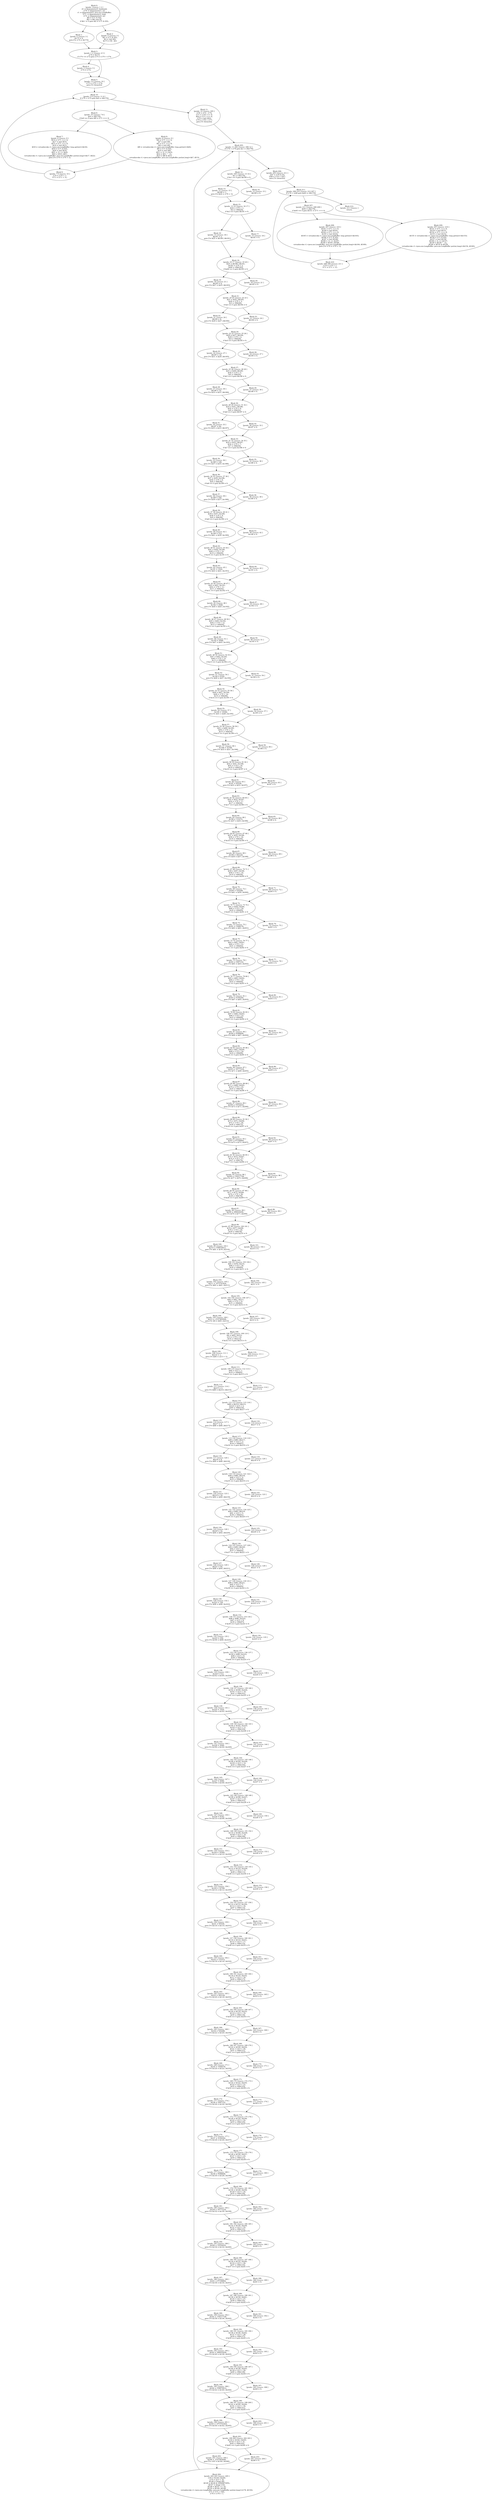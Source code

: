 digraph "unitGraph" {
    "Block 0:
[preds: ] [succs: 1 2 ]
r0 := @parameter0: boolean[];
i170 := @parameter1: int;
r1 := @parameter2: java.nio.LongBuffer;
l171 := @parameter3: long;
i172 := @parameter4: int;
$l0 = l171 & 63L;
$b1 = $l0 cmp 0L;
if $b1 != 0 goto $l2 = l171 & 63L;
"
    "Block 1:
[preds: 0 ] [succs: 3 ]
$i173 = 0;
goto [?= i174 = $i173];
"
    "Block 2:
[preds: 0 ] [succs: 3 ]
$l2 = l171 & 63L;
$i3 = (int) $l2;
$i173 = 64 - $i3;
"
    "Block 3:
[preds: 1 2 ] [succs: 4 5 ]
i174 = $i173;
if i174 <= i172 goto i175 = i170 + i174;
"
    "Block 4:
[preds: 3 ] [succs: 5 ]
i174 = i172;
"
    "Block 5:
[preds: 3 4 ] [succs: 10 ]
i175 = i170 + i174;
goto [?= (branch)];
"
    "Block 6:
[preds: 10 ] [succs: 7 8 ]
$z0 = r0[i170];
if $z0 == 0 goto $l4 = l171 >>> 6;
"
    "Block 7:
[preds: 6 ] [succs: 9 ]
$l14 = l171 >>> 6;
$i17 = (int) $l14;
$l15 = l171 >>> 6;
$i16 = (int) $l15;
$l18 = virtualinvoke r1.<java.nio.LongBuffer: long get(int)>($i16);
$l19 = l171 & 63L;
$i20 = (int) $l19;
$l21 = 1L << $i20;
$l22 = $l18 | $l21;
virtualinvoke r1.<java.nio.LongBuffer: java.nio.LongBuffer put(int,long)>($i17, $l22);
goto [?= i170 = i170 + 1];
"
    "Block 8:
[preds: 6 ] [succs: 9 ]
$l4 = l171 >>> 6;
$i7 = (int) $l4;
$l5 = l171 >>> 6;
$i6 = (int) $l5;
$l8 = virtualinvoke r1.<java.nio.LongBuffer: long get(int)>($i6);
$l9 = l171 & 63L;
$i10 = (int) $l9;
$l11 = 1L << $i10;
$l12 = $l11 ^ -1L;
$l13 = $l8 & $l12;
virtualinvoke r1.<java.nio.LongBuffer: java.nio.LongBuffer put(int,long)>($i7, $l13);
"
    "Block 9:
[preds: 7 8 ] [succs: 10 ]
i170 = i170 + 1;
l171 = l171 + 1L;
"
    "Block 10:
[preds: 5 9 ] [succs: 11 6 ]
if i170 < i175 goto $z0 = r0[i170];
"
    "Block 11:
[preds: 10 ] [succs: 205 ]
i176 = i172 - i174;
i177 = i176 >>> 6;
$l23 = l171 >>> 6;
i178 = (int) $l23;
i179 = i178 + i177;
goto [?= (branch)];
"
    "Block 12:
[preds: 205 ] [succs: 13 14 ]
$z1 = r0[i170];
if $z1 == 0 goto $b180 = 0;
"
    "Block 13:
[preds: 12 ] [succs: 15 ]
$b180 = 1;
goto [?= $i24 = i170 + 1];
"
    "Block 14:
[preds: 12 ] [succs: 15 ]
$b180 = 0;
"
    "Block 15:
[preds: 13 14 ] [succs: 16 17 ]
$i24 = i170 + 1;
$z2 = r0[$i24];
if $z2 == 0 goto $b181 = 0;
"
    "Block 16:
[preds: 15 ] [succs: 18 ]
$b181 = 2;
goto [?= $i25 = $b180 | $b181];
"
    "Block 17:
[preds: 15 ] [succs: 18 ]
$b181 = 0;
"
    "Block 18:
[preds: 16 17 ] [succs: 19 20 ]
$i25 = $b180 | $b181;
$i182 = i170 + 2;
$z64 = r0[$i182];
if $z64 == 0 goto $b183 = 0;
"
    "Block 19:
[preds: 18 ] [succs: 21 ]
$b183 = 4;
goto [?= $i27 = $i25 | $b183];
"
    "Block 20:
[preds: 18 ] [succs: 21 ]
$b183 = 0;
"
    "Block 21:
[preds: 19 20 ] [succs: 22 23 ]
$i27 = $i25 | $b183;
$i26 = i170 + 3;
$z3 = r0[$i26];
if $z3 == 0 goto $b184 = 0;
"
    "Block 22:
[preds: 21 ] [succs: 24 ]
$b184 = 8;
goto [?= $i29 = $i27 | $b184];
"
    "Block 23:
[preds: 21 ] [succs: 24 ]
$b184 = 0;
"
    "Block 24:
[preds: 22 23 ] [succs: 25 26 ]
$i29 = $i27 | $b184;
$i28 = i170 + 4;
$z4 = r0[$i28];
if $z4 == 0 goto $b185 = 0;
"
    "Block 25:
[preds: 24 ] [succs: 27 ]
$b185 = 16;
goto [?= $i31 = $i29 | $b185];
"
    "Block 26:
[preds: 24 ] [succs: 27 ]
$b185 = 0;
"
    "Block 27:
[preds: 25 26 ] [succs: 28 29 ]
$i31 = $i29 | $b185;
$i30 = i170 + 5;
$z5 = r0[$i30];
if $z5 == 0 goto $b186 = 0;
"
    "Block 28:
[preds: 27 ] [succs: 30 ]
$b186 = 32;
goto [?= $i33 = $i31 | $b186];
"
    "Block 29:
[preds: 27 ] [succs: 30 ]
$b186 = 0;
"
    "Block 30:
[preds: 28 29 ] [succs: 31 32 ]
$i33 = $i31 | $b186;
$i32 = i170 + 6;
$z6 = r0[$i32];
if $z6 == 0 goto $b187 = 0;
"
    "Block 31:
[preds: 30 ] [succs: 33 ]
$b187 = 64;
goto [?= $i35 = $i33 | $b187];
"
    "Block 32:
[preds: 30 ] [succs: 33 ]
$b187 = 0;
"
    "Block 33:
[preds: 31 32 ] [succs: 34 35 ]
$i35 = $i33 | $b187;
$i34 = i170 + 7;
$z7 = r0[$i34];
if $z7 == 0 goto $s188 = 0;
"
    "Block 34:
[preds: 33 ] [succs: 36 ]
$s188 = 128;
goto [?= $i37 = $i35 | $s188];
"
    "Block 35:
[preds: 33 ] [succs: 36 ]
$s188 = 0;
"
    "Block 36:
[preds: 34 35 ] [succs: 37 38 ]
$i37 = $i35 | $s188;
$i36 = i170 + 8;
$z8 = r0[$i36];
if $z8 == 0 goto $s189 = 0;
"
    "Block 37:
[preds: 36 ] [succs: 39 ]
$s189 = 256;
goto [?= $i39 = $i37 | $s189];
"
    "Block 38:
[preds: 36 ] [succs: 39 ]
$s189 = 0;
"
    "Block 39:
[preds: 37 38 ] [succs: 40 41 ]
$i39 = $i37 | $s189;
$i38 = i170 + 9;
$z9 = r0[$i38];
if $z9 == 0 goto $s190 = 0;
"
    "Block 40:
[preds: 39 ] [succs: 42 ]
$s190 = 512;
goto [?= $i41 = $i39 | $s190];
"
    "Block 41:
[preds: 39 ] [succs: 42 ]
$s190 = 0;
"
    "Block 42:
[preds: 40 41 ] [succs: 43 44 ]
$i41 = $i39 | $s190;
$i40 = i170 + 10;
$z10 = r0[$i40];
if $z10 == 0 goto $s191 = 0;
"
    "Block 43:
[preds: 42 ] [succs: 45 ]
$s191 = 1024;
goto [?= $i43 = $i41 | $s191];
"
    "Block 44:
[preds: 42 ] [succs: 45 ]
$s191 = 0;
"
    "Block 45:
[preds: 43 44 ] [succs: 46 47 ]
$i43 = $i41 | $s191;
$i42 = i170 + 11;
$z11 = r0[$i42];
if $z11 == 0 goto $s192 = 0;
"
    "Block 46:
[preds: 45 ] [succs: 48 ]
$s192 = 2048;
goto [?= $i45 = $i43 | $s192];
"
    "Block 47:
[preds: 45 ] [succs: 48 ]
$s192 = 0;
"
    "Block 48:
[preds: 46 47 ] [succs: 49 50 ]
$i45 = $i43 | $s192;
$i44 = i170 + 12;
$z12 = r0[$i44];
if $z12 == 0 goto $s193 = 0;
"
    "Block 49:
[preds: 48 ] [succs: 51 ]
$s193 = 4096;
goto [?= $i47 = $i45 | $s193];
"
    "Block 50:
[preds: 48 ] [succs: 51 ]
$s193 = 0;
"
    "Block 51:
[preds: 49 50 ] [succs: 52 53 ]
$i47 = $i45 | $s193;
$i46 = i170 + 13;
$z13 = r0[$i46];
if $z13 == 0 goto $s194 = 0;
"
    "Block 52:
[preds: 51 ] [succs: 54 ]
$s194 = 8192;
goto [?= $i49 = $i47 | $s194];
"
    "Block 53:
[preds: 51 ] [succs: 54 ]
$s194 = 0;
"
    "Block 54:
[preds: 52 53 ] [succs: 55 56 ]
$i49 = $i47 | $s194;
$i48 = i170 + 14;
$z14 = r0[$i48];
if $z14 == 0 goto $s195 = 0;
"
    "Block 55:
[preds: 54 ] [succs: 57 ]
$s195 = 16384;
goto [?= $i51 = $i49 | $s195];
"
    "Block 56:
[preds: 54 ] [succs: 57 ]
$s195 = 0;
"
    "Block 57:
[preds: 55 56 ] [succs: 58 59 ]
$i51 = $i49 | $s195;
$i50 = i170 + 15;
$z15 = r0[$i50];
if $z15 == 0 goto $c196 = 0;
"
    "Block 58:
[preds: 57 ] [succs: 60 ]
$c196 = 32768;
goto [?= $i53 = $i51 | $c196];
"
    "Block 59:
[preds: 57 ] [succs: 60 ]
$c196 = 0;
"
    "Block 60:
[preds: 58 59 ] [succs: 61 62 ]
$i53 = $i51 | $c196;
$i52 = i170 + 16;
$z16 = r0[$i52];
if $z16 == 0 goto $i197 = 0;
"
    "Block 61:
[preds: 60 ] [succs: 63 ]
$i197 = 65536;
goto [?= $i55 = $i53 | $i197];
"
    "Block 62:
[preds: 60 ] [succs: 63 ]
$i197 = 0;
"
    "Block 63:
[preds: 61 62 ] [succs: 64 65 ]
$i55 = $i53 | $i197;
$i54 = i170 + 17;
$z17 = r0[$i54];
if $z17 == 0 goto $i198 = 0;
"
    "Block 64:
[preds: 63 ] [succs: 66 ]
$i198 = 131072;
goto [?= $i57 = $i55 | $i198];
"
    "Block 65:
[preds: 63 ] [succs: 66 ]
$i198 = 0;
"
    "Block 66:
[preds: 64 65 ] [succs: 67 68 ]
$i57 = $i55 | $i198;
$i56 = i170 + 18;
$z18 = r0[$i56];
if $z18 == 0 goto $i199 = 0;
"
    "Block 67:
[preds: 66 ] [succs: 69 ]
$i199 = 262144;
goto [?= $i59 = $i57 | $i199];
"
    "Block 68:
[preds: 66 ] [succs: 69 ]
$i199 = 0;
"
    "Block 69:
[preds: 67 68 ] [succs: 70 71 ]
$i59 = $i57 | $i199;
$i58 = i170 + 19;
$z19 = r0[$i58];
if $z19 == 0 goto $i200 = 0;
"
    "Block 70:
[preds: 69 ] [succs: 72 ]
$i200 = 524288;
goto [?= $i61 = $i59 | $i200];
"
    "Block 71:
[preds: 69 ] [succs: 72 ]
$i200 = 0;
"
    "Block 72:
[preds: 70 71 ] [succs: 73 74 ]
$i61 = $i59 | $i200;
$i60 = i170 + 20;
$z20 = r0[$i60];
if $z20 == 0 goto $i201 = 0;
"
    "Block 73:
[preds: 72 ] [succs: 75 ]
$i201 = 1048576;
goto [?= $i63 = $i61 | $i201];
"
    "Block 74:
[preds: 72 ] [succs: 75 ]
$i201 = 0;
"
    "Block 75:
[preds: 73 74 ] [succs: 76 77 ]
$i63 = $i61 | $i201;
$i62 = i170 + 21;
$z21 = r0[$i62];
if $z21 == 0 goto $i202 = 0;
"
    "Block 76:
[preds: 75 ] [succs: 78 ]
$i202 = 2097152;
goto [?= $i65 = $i63 | $i202];
"
    "Block 77:
[preds: 75 ] [succs: 78 ]
$i202 = 0;
"
    "Block 78:
[preds: 76 77 ] [succs: 79 80 ]
$i65 = $i63 | $i202;
$i64 = i170 + 22;
$z22 = r0[$i64];
if $z22 == 0 goto $i203 = 0;
"
    "Block 79:
[preds: 78 ] [succs: 81 ]
$i203 = 4194304;
goto [?= $i67 = $i65 | $i203];
"
    "Block 80:
[preds: 78 ] [succs: 81 ]
$i203 = 0;
"
    "Block 81:
[preds: 79 80 ] [succs: 82 83 ]
$i67 = $i65 | $i203;
$i66 = i170 + 23;
$z23 = r0[$i66];
if $z23 == 0 goto $i204 = 0;
"
    "Block 82:
[preds: 81 ] [succs: 84 ]
$i204 = 8388608;
goto [?= $i69 = $i67 | $i204];
"
    "Block 83:
[preds: 81 ] [succs: 84 ]
$i204 = 0;
"
    "Block 84:
[preds: 82 83 ] [succs: 85 86 ]
$i69 = $i67 | $i204;
$i68 = i170 + 24;
$z24 = r0[$i68];
if $z24 == 0 goto $i205 = 0;
"
    "Block 85:
[preds: 84 ] [succs: 87 ]
$i205 = 16777216;
goto [?= $i71 = $i69 | $i205];
"
    "Block 86:
[preds: 84 ] [succs: 87 ]
$i205 = 0;
"
    "Block 87:
[preds: 85 86 ] [succs: 88 89 ]
$i71 = $i69 | $i205;
$i70 = i170 + 25;
$z25 = r0[$i70];
if $z25 == 0 goto $i206 = 0;
"
    "Block 88:
[preds: 87 ] [succs: 90 ]
$i206 = 33554432;
goto [?= $i73 = $i71 | $i206];
"
    "Block 89:
[preds: 87 ] [succs: 90 ]
$i206 = 0;
"
    "Block 90:
[preds: 88 89 ] [succs: 91 92 ]
$i73 = $i71 | $i206;
$i72 = i170 + 26;
$z26 = r0[$i72];
if $z26 == 0 goto $i207 = 0;
"
    "Block 91:
[preds: 90 ] [succs: 93 ]
$i207 = 67108864;
goto [?= $i75 = $i73 | $i207];
"
    "Block 92:
[preds: 90 ] [succs: 93 ]
$i207 = 0;
"
    "Block 93:
[preds: 91 92 ] [succs: 94 95 ]
$i75 = $i73 | $i207;
$i74 = i170 + 27;
$z27 = r0[$i74];
if $z27 == 0 goto $i208 = 0;
"
    "Block 94:
[preds: 93 ] [succs: 96 ]
$i208 = 134217728;
goto [?= $i77 = $i75 | $i208];
"
    "Block 95:
[preds: 93 ] [succs: 96 ]
$i208 = 0;
"
    "Block 96:
[preds: 94 95 ] [succs: 97 98 ]
$i77 = $i75 | $i208;
$i76 = i170 + 28;
$z28 = r0[$i76];
if $z28 == 0 goto $i209 = 0;
"
    "Block 97:
[preds: 96 ] [succs: 99 ]
$i209 = 268435456;
goto [?= $i79 = $i77 | $i209];
"
    "Block 98:
[preds: 96 ] [succs: 99 ]
$i209 = 0;
"
    "Block 99:
[preds: 97 98 ] [succs: 100 101 ]
$i79 = $i77 | $i209;
$i78 = i170 + 29;
$z29 = r0[$i78];
if $z29 == 0 goto $i210 = 0;
"
    "Block 100:
[preds: 99 ] [succs: 102 ]
$i210 = 536870912;
goto [?= $i81 = $i79 | $i210];
"
    "Block 101:
[preds: 99 ] [succs: 102 ]
$i210 = 0;
"
    "Block 102:
[preds: 100 101 ] [succs: 103 104 ]
$i81 = $i79 | $i210;
$i80 = i170 + 30;
$z30 = r0[$i80];
if $z30 == 0 goto $i211 = 0;
"
    "Block 103:
[preds: 102 ] [succs: 105 ]
$i211 = 1073741824;
goto [?= $i83 = $i81 | $i211];
"
    "Block 104:
[preds: 102 ] [succs: 105 ]
$i211 = 0;
"
    "Block 105:
[preds: 103 104 ] [succs: 106 107 ]
$i83 = $i81 | $i211;
$i82 = i170 + 31;
$z31 = r0[$i82];
if $z31 == 0 goto $i212 = 0;
"
    "Block 106:
[preds: 105 ] [succs: 108 ]
$i212 = -2147483648;
goto [?= i84 = $i83 | $i212];
"
    "Block 107:
[preds: 105 ] [succs: 108 ]
$i212 = 0;
"
    "Block 108:
[preds: 106 107 ] [succs: 109 110 ]
i84 = $i83 | $i212;
i213 = i170 + 32;
$z32 = r0[i213];
if $z32 == 0 goto $b214 = 0;
"
    "Block 109:
[preds: 108 ] [succs: 111 ]
$b214 = 1;
goto [?= $i85 = i213 + 1];
"
    "Block 110:
[preds: 108 ] [succs: 111 ]
$b214 = 0;
"
    "Block 111:
[preds: 109 110 ] [succs: 112 113 ]
$i85 = i213 + 1;
$z33 = r0[$i85];
if $z33 == 0 goto $b215 = 0;
"
    "Block 112:
[preds: 111 ] [succs: 114 ]
$b215 = 2;
goto [?= $i86 = $b214 | $b215];
"
    "Block 113:
[preds: 111 ] [succs: 114 ]
$b215 = 0;
"
    "Block 114:
[preds: 112 113 ] [succs: 115 116 ]
$i86 = $b214 | $b215;
$i216 = i213 + 2;
$z65 = r0[$i216];
if $z65 == 0 goto $b217 = 0;
"
    "Block 115:
[preds: 114 ] [succs: 117 ]
$b217 = 4;
goto [?= $i88 = $i86 | $b217];
"
    "Block 116:
[preds: 114 ] [succs: 117 ]
$b217 = 0;
"
    "Block 117:
[preds: 115 116 ] [succs: 118 119 ]
$i88 = $i86 | $b217;
$i87 = i213 + 3;
$z34 = r0[$i87];
if $z34 == 0 goto $b218 = 0;
"
    "Block 118:
[preds: 117 ] [succs: 120 ]
$b218 = 8;
goto [?= $i90 = $i88 | $b218];
"
    "Block 119:
[preds: 117 ] [succs: 120 ]
$b218 = 0;
"
    "Block 120:
[preds: 118 119 ] [succs: 121 122 ]
$i90 = $i88 | $b218;
$i89 = i213 + 4;
$z35 = r0[$i89];
if $z35 == 0 goto $b219 = 0;
"
    "Block 121:
[preds: 120 ] [succs: 123 ]
$b219 = 16;
goto [?= $i92 = $i90 | $b219];
"
    "Block 122:
[preds: 120 ] [succs: 123 ]
$b219 = 0;
"
    "Block 123:
[preds: 121 122 ] [succs: 124 125 ]
$i92 = $i90 | $b219;
$i91 = i213 + 5;
$z36 = r0[$i91];
if $z36 == 0 goto $b220 = 0;
"
    "Block 124:
[preds: 123 ] [succs: 126 ]
$b220 = 32;
goto [?= $i94 = $i92 | $b220];
"
    "Block 125:
[preds: 123 ] [succs: 126 ]
$b220 = 0;
"
    "Block 126:
[preds: 124 125 ] [succs: 127 128 ]
$i94 = $i92 | $b220;
$i93 = i213 + 6;
$z37 = r0[$i93];
if $z37 == 0 goto $b221 = 0;
"
    "Block 127:
[preds: 126 ] [succs: 129 ]
$b221 = 64;
goto [?= $i96 = $i94 | $b221];
"
    "Block 128:
[preds: 126 ] [succs: 129 ]
$b221 = 0;
"
    "Block 129:
[preds: 127 128 ] [succs: 130 131 ]
$i96 = $i94 | $b221;
$i95 = i213 + 7;
$z38 = r0[$i95];
if $z38 == 0 goto $s222 = 0;
"
    "Block 130:
[preds: 129 ] [succs: 132 ]
$s222 = 128;
goto [?= $i98 = $i96 | $s222];
"
    "Block 131:
[preds: 129 ] [succs: 132 ]
$s222 = 0;
"
    "Block 132:
[preds: 130 131 ] [succs: 133 134 ]
$i98 = $i96 | $s222;
$i97 = i213 + 8;
$z39 = r0[$i97];
if $z39 == 0 goto $s223 = 0;
"
    "Block 133:
[preds: 132 ] [succs: 135 ]
$s223 = 256;
goto [?= $i100 = $i98 | $s223];
"
    "Block 134:
[preds: 132 ] [succs: 135 ]
$s223 = 0;
"
    "Block 135:
[preds: 133 134 ] [succs: 136 137 ]
$i100 = $i98 | $s223;
$i99 = i213 + 9;
$z40 = r0[$i99];
if $z40 == 0 goto $s224 = 0;
"
    "Block 136:
[preds: 135 ] [succs: 138 ]
$s224 = 512;
goto [?= $i102 = $i100 | $s224];
"
    "Block 137:
[preds: 135 ] [succs: 138 ]
$s224 = 0;
"
    "Block 138:
[preds: 136 137 ] [succs: 139 140 ]
$i102 = $i100 | $s224;
$i101 = i213 + 10;
$z41 = r0[$i101];
if $z41 == 0 goto $s225 = 0;
"
    "Block 139:
[preds: 138 ] [succs: 141 ]
$s225 = 1024;
goto [?= $i104 = $i102 | $s225];
"
    "Block 140:
[preds: 138 ] [succs: 141 ]
$s225 = 0;
"
    "Block 141:
[preds: 139 140 ] [succs: 142 143 ]
$i104 = $i102 | $s225;
$i103 = i213 + 11;
$z42 = r0[$i103];
if $z42 == 0 goto $s226 = 0;
"
    "Block 142:
[preds: 141 ] [succs: 144 ]
$s226 = 2048;
goto [?= $i106 = $i104 | $s226];
"
    "Block 143:
[preds: 141 ] [succs: 144 ]
$s226 = 0;
"
    "Block 144:
[preds: 142 143 ] [succs: 145 146 ]
$i106 = $i104 | $s226;
$i105 = i213 + 12;
$z43 = r0[$i105];
if $z43 == 0 goto $s227 = 0;
"
    "Block 145:
[preds: 144 ] [succs: 147 ]
$s227 = 4096;
goto [?= $i108 = $i106 | $s227];
"
    "Block 146:
[preds: 144 ] [succs: 147 ]
$s227 = 0;
"
    "Block 147:
[preds: 145 146 ] [succs: 148 149 ]
$i108 = $i106 | $s227;
$i107 = i213 + 13;
$z44 = r0[$i107];
if $z44 == 0 goto $s228 = 0;
"
    "Block 148:
[preds: 147 ] [succs: 150 ]
$s228 = 8192;
goto [?= $i110 = $i108 | $s228];
"
    "Block 149:
[preds: 147 ] [succs: 150 ]
$s228 = 0;
"
    "Block 150:
[preds: 148 149 ] [succs: 151 152 ]
$i110 = $i108 | $s228;
$i109 = i213 + 14;
$z45 = r0[$i109];
if $z45 == 0 goto $s229 = 0;
"
    "Block 151:
[preds: 150 ] [succs: 153 ]
$s229 = 16384;
goto [?= $i112 = $i110 | $s229];
"
    "Block 152:
[preds: 150 ] [succs: 153 ]
$s229 = 0;
"
    "Block 153:
[preds: 151 152 ] [succs: 154 155 ]
$i112 = $i110 | $s229;
$i111 = i213 + 15;
$z46 = r0[$i111];
if $z46 == 0 goto $c230 = 0;
"
    "Block 154:
[preds: 153 ] [succs: 156 ]
$c230 = 32768;
goto [?= $i114 = $i112 | $c230];
"
    "Block 155:
[preds: 153 ] [succs: 156 ]
$c230 = 0;
"
    "Block 156:
[preds: 154 155 ] [succs: 157 158 ]
$i114 = $i112 | $c230;
$i113 = i213 + 16;
$z47 = r0[$i113];
if $z47 == 0 goto $i231 = 0;
"
    "Block 157:
[preds: 156 ] [succs: 159 ]
$i231 = 65536;
goto [?= $i116 = $i114 | $i231];
"
    "Block 158:
[preds: 156 ] [succs: 159 ]
$i231 = 0;
"
    "Block 159:
[preds: 157 158 ] [succs: 160 161 ]
$i116 = $i114 | $i231;
$i115 = i213 + 17;
$z48 = r0[$i115];
if $z48 == 0 goto $i232 = 0;
"
    "Block 160:
[preds: 159 ] [succs: 162 ]
$i232 = 131072;
goto [?= $i118 = $i116 | $i232];
"
    "Block 161:
[preds: 159 ] [succs: 162 ]
$i232 = 0;
"
    "Block 162:
[preds: 160 161 ] [succs: 163 164 ]
$i118 = $i116 | $i232;
$i117 = i213 + 18;
$z49 = r0[$i117];
if $z49 == 0 goto $i233 = 0;
"
    "Block 163:
[preds: 162 ] [succs: 165 ]
$i233 = 262144;
goto [?= $i120 = $i118 | $i233];
"
    "Block 164:
[preds: 162 ] [succs: 165 ]
$i233 = 0;
"
    "Block 165:
[preds: 163 164 ] [succs: 166 167 ]
$i120 = $i118 | $i233;
$i119 = i213 + 19;
$z50 = r0[$i119];
if $z50 == 0 goto $i234 = 0;
"
    "Block 166:
[preds: 165 ] [succs: 168 ]
$i234 = 524288;
goto [?= $i122 = $i120 | $i234];
"
    "Block 167:
[preds: 165 ] [succs: 168 ]
$i234 = 0;
"
    "Block 168:
[preds: 166 167 ] [succs: 169 170 ]
$i122 = $i120 | $i234;
$i121 = i213 + 20;
$z51 = r0[$i121];
if $z51 == 0 goto $i235 = 0;
"
    "Block 169:
[preds: 168 ] [succs: 171 ]
$i235 = 1048576;
goto [?= $i124 = $i122 | $i235];
"
    "Block 170:
[preds: 168 ] [succs: 171 ]
$i235 = 0;
"
    "Block 171:
[preds: 169 170 ] [succs: 172 173 ]
$i124 = $i122 | $i235;
$i123 = i213 + 21;
$z52 = r0[$i123];
if $z52 == 0 goto $i236 = 0;
"
    "Block 172:
[preds: 171 ] [succs: 174 ]
$i236 = 2097152;
goto [?= $i126 = $i124 | $i236];
"
    "Block 173:
[preds: 171 ] [succs: 174 ]
$i236 = 0;
"
    "Block 174:
[preds: 172 173 ] [succs: 175 176 ]
$i126 = $i124 | $i236;
$i125 = i213 + 22;
$z53 = r0[$i125];
if $z53 == 0 goto $i237 = 0;
"
    "Block 175:
[preds: 174 ] [succs: 177 ]
$i237 = 4194304;
goto [?= $i128 = $i126 | $i237];
"
    "Block 176:
[preds: 174 ] [succs: 177 ]
$i237 = 0;
"
    "Block 177:
[preds: 175 176 ] [succs: 178 179 ]
$i128 = $i126 | $i237;
$i127 = i213 + 23;
$z54 = r0[$i127];
if $z54 == 0 goto $i238 = 0;
"
    "Block 178:
[preds: 177 ] [succs: 180 ]
$i238 = 8388608;
goto [?= $i130 = $i128 | $i238];
"
    "Block 179:
[preds: 177 ] [succs: 180 ]
$i238 = 0;
"
    "Block 180:
[preds: 178 179 ] [succs: 181 182 ]
$i130 = $i128 | $i238;
$i129 = i213 + 24;
$z55 = r0[$i129];
if $z55 == 0 goto $i239 = 0;
"
    "Block 181:
[preds: 180 ] [succs: 183 ]
$i239 = 16777216;
goto [?= $i132 = $i130 | $i239];
"
    "Block 182:
[preds: 180 ] [succs: 183 ]
$i239 = 0;
"
    "Block 183:
[preds: 181 182 ] [succs: 184 185 ]
$i132 = $i130 | $i239;
$i131 = i213 + 25;
$z56 = r0[$i131];
if $z56 == 0 goto $i240 = 0;
"
    "Block 184:
[preds: 183 ] [succs: 186 ]
$i240 = 33554432;
goto [?= $i134 = $i132 | $i240];
"
    "Block 185:
[preds: 183 ] [succs: 186 ]
$i240 = 0;
"
    "Block 186:
[preds: 184 185 ] [succs: 187 188 ]
$i134 = $i132 | $i240;
$i133 = i213 + 26;
$z57 = r0[$i133];
if $z57 == 0 goto $i241 = 0;
"
    "Block 187:
[preds: 186 ] [succs: 189 ]
$i241 = 67108864;
goto [?= $i136 = $i134 | $i241];
"
    "Block 188:
[preds: 186 ] [succs: 189 ]
$i241 = 0;
"
    "Block 189:
[preds: 187 188 ] [succs: 190 191 ]
$i136 = $i134 | $i241;
$i135 = i213 + 27;
$z58 = r0[$i135];
if $z58 == 0 goto $i242 = 0;
"
    "Block 190:
[preds: 189 ] [succs: 192 ]
$i242 = 134217728;
goto [?= $i138 = $i136 | $i242];
"
    "Block 191:
[preds: 189 ] [succs: 192 ]
$i242 = 0;
"
    "Block 192:
[preds: 190 191 ] [succs: 193 194 ]
$i138 = $i136 | $i242;
$i137 = i213 + 28;
$z59 = r0[$i137];
if $z59 == 0 goto $i243 = 0;
"
    "Block 193:
[preds: 192 ] [succs: 195 ]
$i243 = 268435456;
goto [?= $i140 = $i138 | $i243];
"
    "Block 194:
[preds: 192 ] [succs: 195 ]
$i243 = 0;
"
    "Block 195:
[preds: 193 194 ] [succs: 196 197 ]
$i140 = $i138 | $i243;
$i139 = i213 + 29;
$z60 = r0[$i139];
if $z60 == 0 goto $i244 = 0;
"
    "Block 196:
[preds: 195 ] [succs: 198 ]
$i244 = 536870912;
goto [?= $i142 = $i140 | $i244];
"
    "Block 197:
[preds: 195 ] [succs: 198 ]
$i244 = 0;
"
    "Block 198:
[preds: 196 197 ] [succs: 199 200 ]
$i142 = $i140 | $i244;
$i141 = i213 + 30;
$z61 = r0[$i141];
if $z61 == 0 goto $i245 = 0;
"
    "Block 199:
[preds: 198 ] [succs: 201 ]
$i245 = 1073741824;
goto [?= $i144 = $i142 | $i245];
"
    "Block 200:
[preds: 198 ] [succs: 201 ]
$i245 = 0;
"
    "Block 201:
[preds: 199 200 ] [succs: 202 203 ]
$i144 = $i142 | $i245;
$i143 = i213 + 31;
$z62 = r0[$i143];
if $z62 == 0 goto $i246 = 0;
"
    "Block 202:
[preds: 201 ] [succs: 204 ]
$i246 = -2147483648;
goto [?= i145 = $i144 | $i246];
"
    "Block 203:
[preds: 201 ] [succs: 204 ]
$i246 = 0;
"
    "Block 204:
[preds: 202 203 ] [succs: 205 ]
i145 = $i144 | $i246;
i170 = i213 + 32;
$l146 = (long) i84;
$l149 = $l146 & 4294967295L;
$l147 = (long) i145;
$l148 = $l147 << 32;
$l150 = $l149 | $l148;
virtualinvoke r1.<java.nio.LongBuffer: java.nio.LongBuffer put(int,long)>(i178, $l150);
l171 = l171 + 64L;
i178 = i178 + 1;
"
    "Block 205:
[preds: 11 204 ] [succs: 206 12 ]
if i178 < i179 goto $z1 = r0[i170];
"
    "Block 206:
[preds: 205 ] [succs: 211 ]
i247 = i176 & 63;
i248 = i170 + i247;
goto [?= (branch)];
"
    "Block 207:
[preds: 211 ] [succs: 208 209 ]
$z63 = r0[i170];
if $z63 == 0 goto $l151 = l171 >>> 6;
"
    "Block 208:
[preds: 207 ] [succs: 210 ]
$l161 = l171 >>> 6;
$i164 = (int) $l161;
$l162 = l171 >>> 6;
$i163 = (int) $l162;
$l165 = virtualinvoke r1.<java.nio.LongBuffer: long get(int)>($i163);
$l166 = l171 & 63L;
$i167 = (int) $l166;
$l168 = 1L << $i167;
$l169 = $l165 | $l168;
virtualinvoke r1.<java.nio.LongBuffer: java.nio.LongBuffer put(int,long)>($i164, $l169);
goto [?= i170 = i170 + 1];
"
    "Block 209:
[preds: 207 ] [succs: 210 ]
$l151 = l171 >>> 6;
$i154 = (int) $l151;
$l152 = l171 >>> 6;
$i153 = (int) $l152;
$l155 = virtualinvoke r1.<java.nio.LongBuffer: long get(int)>($i153);
$l156 = l171 & 63L;
$i157 = (int) $l156;
$l158 = 1L << $i157;
$l159 = $l158 ^ -1L;
$l160 = $l155 & $l159;
virtualinvoke r1.<java.nio.LongBuffer: java.nio.LongBuffer put(int,long)>($i154, $l160);
"
    "Block 210:
[preds: 208 209 ] [succs: 211 ]
i170 = i170 + 1;
l171 = l171 + 1L;
"
    "Block 211:
[preds: 206 210 ] [succs: 212 207 ]
if i170 < i248 goto $z63 = r0[i170];
"
    "Block 212:
[preds: 211 ] [succs: ]
return;
"
    "Block 0:
[preds: ] [succs: 1 2 ]
r0 := @parameter0: boolean[];
i170 := @parameter1: int;
r1 := @parameter2: java.nio.LongBuffer;
l171 := @parameter3: long;
i172 := @parameter4: int;
$l0 = l171 & 63L;
$b1 = $l0 cmp 0L;
if $b1 != 0 goto $l2 = l171 & 63L;
"->"Block 1:
[preds: 0 ] [succs: 3 ]
$i173 = 0;
goto [?= i174 = $i173];
";
    "Block 0:
[preds: ] [succs: 1 2 ]
r0 := @parameter0: boolean[];
i170 := @parameter1: int;
r1 := @parameter2: java.nio.LongBuffer;
l171 := @parameter3: long;
i172 := @parameter4: int;
$l0 = l171 & 63L;
$b1 = $l0 cmp 0L;
if $b1 != 0 goto $l2 = l171 & 63L;
"->"Block 2:
[preds: 0 ] [succs: 3 ]
$l2 = l171 & 63L;
$i3 = (int) $l2;
$i173 = 64 - $i3;
";
    "Block 1:
[preds: 0 ] [succs: 3 ]
$i173 = 0;
goto [?= i174 = $i173];
"->"Block 3:
[preds: 1 2 ] [succs: 4 5 ]
i174 = $i173;
if i174 <= i172 goto i175 = i170 + i174;
";
    "Block 2:
[preds: 0 ] [succs: 3 ]
$l2 = l171 & 63L;
$i3 = (int) $l2;
$i173 = 64 - $i3;
"->"Block 3:
[preds: 1 2 ] [succs: 4 5 ]
i174 = $i173;
if i174 <= i172 goto i175 = i170 + i174;
";
    "Block 3:
[preds: 1 2 ] [succs: 4 5 ]
i174 = $i173;
if i174 <= i172 goto i175 = i170 + i174;
"->"Block 4:
[preds: 3 ] [succs: 5 ]
i174 = i172;
";
    "Block 3:
[preds: 1 2 ] [succs: 4 5 ]
i174 = $i173;
if i174 <= i172 goto i175 = i170 + i174;
"->"Block 5:
[preds: 3 4 ] [succs: 10 ]
i175 = i170 + i174;
goto [?= (branch)];
";
    "Block 4:
[preds: 3 ] [succs: 5 ]
i174 = i172;
"->"Block 5:
[preds: 3 4 ] [succs: 10 ]
i175 = i170 + i174;
goto [?= (branch)];
";
    "Block 5:
[preds: 3 4 ] [succs: 10 ]
i175 = i170 + i174;
goto [?= (branch)];
"->"Block 10:
[preds: 5 9 ] [succs: 11 6 ]
if i170 < i175 goto $z0 = r0[i170];
";
    "Block 6:
[preds: 10 ] [succs: 7 8 ]
$z0 = r0[i170];
if $z0 == 0 goto $l4 = l171 >>> 6;
"->"Block 7:
[preds: 6 ] [succs: 9 ]
$l14 = l171 >>> 6;
$i17 = (int) $l14;
$l15 = l171 >>> 6;
$i16 = (int) $l15;
$l18 = virtualinvoke r1.<java.nio.LongBuffer: long get(int)>($i16);
$l19 = l171 & 63L;
$i20 = (int) $l19;
$l21 = 1L << $i20;
$l22 = $l18 | $l21;
virtualinvoke r1.<java.nio.LongBuffer: java.nio.LongBuffer put(int,long)>($i17, $l22);
goto [?= i170 = i170 + 1];
";
    "Block 6:
[preds: 10 ] [succs: 7 8 ]
$z0 = r0[i170];
if $z0 == 0 goto $l4 = l171 >>> 6;
"->"Block 8:
[preds: 6 ] [succs: 9 ]
$l4 = l171 >>> 6;
$i7 = (int) $l4;
$l5 = l171 >>> 6;
$i6 = (int) $l5;
$l8 = virtualinvoke r1.<java.nio.LongBuffer: long get(int)>($i6);
$l9 = l171 & 63L;
$i10 = (int) $l9;
$l11 = 1L << $i10;
$l12 = $l11 ^ -1L;
$l13 = $l8 & $l12;
virtualinvoke r1.<java.nio.LongBuffer: java.nio.LongBuffer put(int,long)>($i7, $l13);
";
    "Block 7:
[preds: 6 ] [succs: 9 ]
$l14 = l171 >>> 6;
$i17 = (int) $l14;
$l15 = l171 >>> 6;
$i16 = (int) $l15;
$l18 = virtualinvoke r1.<java.nio.LongBuffer: long get(int)>($i16);
$l19 = l171 & 63L;
$i20 = (int) $l19;
$l21 = 1L << $i20;
$l22 = $l18 | $l21;
virtualinvoke r1.<java.nio.LongBuffer: java.nio.LongBuffer put(int,long)>($i17, $l22);
goto [?= i170 = i170 + 1];
"->"Block 9:
[preds: 7 8 ] [succs: 10 ]
i170 = i170 + 1;
l171 = l171 + 1L;
";
    "Block 8:
[preds: 6 ] [succs: 9 ]
$l4 = l171 >>> 6;
$i7 = (int) $l4;
$l5 = l171 >>> 6;
$i6 = (int) $l5;
$l8 = virtualinvoke r1.<java.nio.LongBuffer: long get(int)>($i6);
$l9 = l171 & 63L;
$i10 = (int) $l9;
$l11 = 1L << $i10;
$l12 = $l11 ^ -1L;
$l13 = $l8 & $l12;
virtualinvoke r1.<java.nio.LongBuffer: java.nio.LongBuffer put(int,long)>($i7, $l13);
"->"Block 9:
[preds: 7 8 ] [succs: 10 ]
i170 = i170 + 1;
l171 = l171 + 1L;
";
    "Block 9:
[preds: 7 8 ] [succs: 10 ]
i170 = i170 + 1;
l171 = l171 + 1L;
"->"Block 10:
[preds: 5 9 ] [succs: 11 6 ]
if i170 < i175 goto $z0 = r0[i170];
";
    "Block 10:
[preds: 5 9 ] [succs: 11 6 ]
if i170 < i175 goto $z0 = r0[i170];
"->"Block 11:
[preds: 10 ] [succs: 205 ]
i176 = i172 - i174;
i177 = i176 >>> 6;
$l23 = l171 >>> 6;
i178 = (int) $l23;
i179 = i178 + i177;
goto [?= (branch)];
";
    "Block 10:
[preds: 5 9 ] [succs: 11 6 ]
if i170 < i175 goto $z0 = r0[i170];
"->"Block 6:
[preds: 10 ] [succs: 7 8 ]
$z0 = r0[i170];
if $z0 == 0 goto $l4 = l171 >>> 6;
";
    "Block 11:
[preds: 10 ] [succs: 205 ]
i176 = i172 - i174;
i177 = i176 >>> 6;
$l23 = l171 >>> 6;
i178 = (int) $l23;
i179 = i178 + i177;
goto [?= (branch)];
"->"Block 205:
[preds: 11 204 ] [succs: 206 12 ]
if i178 < i179 goto $z1 = r0[i170];
";
    "Block 12:
[preds: 205 ] [succs: 13 14 ]
$z1 = r0[i170];
if $z1 == 0 goto $b180 = 0;
"->"Block 13:
[preds: 12 ] [succs: 15 ]
$b180 = 1;
goto [?= $i24 = i170 + 1];
";
    "Block 12:
[preds: 205 ] [succs: 13 14 ]
$z1 = r0[i170];
if $z1 == 0 goto $b180 = 0;
"->"Block 14:
[preds: 12 ] [succs: 15 ]
$b180 = 0;
";
    "Block 13:
[preds: 12 ] [succs: 15 ]
$b180 = 1;
goto [?= $i24 = i170 + 1];
"->"Block 15:
[preds: 13 14 ] [succs: 16 17 ]
$i24 = i170 + 1;
$z2 = r0[$i24];
if $z2 == 0 goto $b181 = 0;
";
    "Block 14:
[preds: 12 ] [succs: 15 ]
$b180 = 0;
"->"Block 15:
[preds: 13 14 ] [succs: 16 17 ]
$i24 = i170 + 1;
$z2 = r0[$i24];
if $z2 == 0 goto $b181 = 0;
";
    "Block 15:
[preds: 13 14 ] [succs: 16 17 ]
$i24 = i170 + 1;
$z2 = r0[$i24];
if $z2 == 0 goto $b181 = 0;
"->"Block 16:
[preds: 15 ] [succs: 18 ]
$b181 = 2;
goto [?= $i25 = $b180 | $b181];
";
    "Block 15:
[preds: 13 14 ] [succs: 16 17 ]
$i24 = i170 + 1;
$z2 = r0[$i24];
if $z2 == 0 goto $b181 = 0;
"->"Block 17:
[preds: 15 ] [succs: 18 ]
$b181 = 0;
";
    "Block 16:
[preds: 15 ] [succs: 18 ]
$b181 = 2;
goto [?= $i25 = $b180 | $b181];
"->"Block 18:
[preds: 16 17 ] [succs: 19 20 ]
$i25 = $b180 | $b181;
$i182 = i170 + 2;
$z64 = r0[$i182];
if $z64 == 0 goto $b183 = 0;
";
    "Block 17:
[preds: 15 ] [succs: 18 ]
$b181 = 0;
"->"Block 18:
[preds: 16 17 ] [succs: 19 20 ]
$i25 = $b180 | $b181;
$i182 = i170 + 2;
$z64 = r0[$i182];
if $z64 == 0 goto $b183 = 0;
";
    "Block 18:
[preds: 16 17 ] [succs: 19 20 ]
$i25 = $b180 | $b181;
$i182 = i170 + 2;
$z64 = r0[$i182];
if $z64 == 0 goto $b183 = 0;
"->"Block 19:
[preds: 18 ] [succs: 21 ]
$b183 = 4;
goto [?= $i27 = $i25 | $b183];
";
    "Block 18:
[preds: 16 17 ] [succs: 19 20 ]
$i25 = $b180 | $b181;
$i182 = i170 + 2;
$z64 = r0[$i182];
if $z64 == 0 goto $b183 = 0;
"->"Block 20:
[preds: 18 ] [succs: 21 ]
$b183 = 0;
";
    "Block 19:
[preds: 18 ] [succs: 21 ]
$b183 = 4;
goto [?= $i27 = $i25 | $b183];
"->"Block 21:
[preds: 19 20 ] [succs: 22 23 ]
$i27 = $i25 | $b183;
$i26 = i170 + 3;
$z3 = r0[$i26];
if $z3 == 0 goto $b184 = 0;
";
    "Block 20:
[preds: 18 ] [succs: 21 ]
$b183 = 0;
"->"Block 21:
[preds: 19 20 ] [succs: 22 23 ]
$i27 = $i25 | $b183;
$i26 = i170 + 3;
$z3 = r0[$i26];
if $z3 == 0 goto $b184 = 0;
";
    "Block 21:
[preds: 19 20 ] [succs: 22 23 ]
$i27 = $i25 | $b183;
$i26 = i170 + 3;
$z3 = r0[$i26];
if $z3 == 0 goto $b184 = 0;
"->"Block 22:
[preds: 21 ] [succs: 24 ]
$b184 = 8;
goto [?= $i29 = $i27 | $b184];
";
    "Block 21:
[preds: 19 20 ] [succs: 22 23 ]
$i27 = $i25 | $b183;
$i26 = i170 + 3;
$z3 = r0[$i26];
if $z3 == 0 goto $b184 = 0;
"->"Block 23:
[preds: 21 ] [succs: 24 ]
$b184 = 0;
";
    "Block 22:
[preds: 21 ] [succs: 24 ]
$b184 = 8;
goto [?= $i29 = $i27 | $b184];
"->"Block 24:
[preds: 22 23 ] [succs: 25 26 ]
$i29 = $i27 | $b184;
$i28 = i170 + 4;
$z4 = r0[$i28];
if $z4 == 0 goto $b185 = 0;
";
    "Block 23:
[preds: 21 ] [succs: 24 ]
$b184 = 0;
"->"Block 24:
[preds: 22 23 ] [succs: 25 26 ]
$i29 = $i27 | $b184;
$i28 = i170 + 4;
$z4 = r0[$i28];
if $z4 == 0 goto $b185 = 0;
";
    "Block 24:
[preds: 22 23 ] [succs: 25 26 ]
$i29 = $i27 | $b184;
$i28 = i170 + 4;
$z4 = r0[$i28];
if $z4 == 0 goto $b185 = 0;
"->"Block 25:
[preds: 24 ] [succs: 27 ]
$b185 = 16;
goto [?= $i31 = $i29 | $b185];
";
    "Block 24:
[preds: 22 23 ] [succs: 25 26 ]
$i29 = $i27 | $b184;
$i28 = i170 + 4;
$z4 = r0[$i28];
if $z4 == 0 goto $b185 = 0;
"->"Block 26:
[preds: 24 ] [succs: 27 ]
$b185 = 0;
";
    "Block 25:
[preds: 24 ] [succs: 27 ]
$b185 = 16;
goto [?= $i31 = $i29 | $b185];
"->"Block 27:
[preds: 25 26 ] [succs: 28 29 ]
$i31 = $i29 | $b185;
$i30 = i170 + 5;
$z5 = r0[$i30];
if $z5 == 0 goto $b186 = 0;
";
    "Block 26:
[preds: 24 ] [succs: 27 ]
$b185 = 0;
"->"Block 27:
[preds: 25 26 ] [succs: 28 29 ]
$i31 = $i29 | $b185;
$i30 = i170 + 5;
$z5 = r0[$i30];
if $z5 == 0 goto $b186 = 0;
";
    "Block 27:
[preds: 25 26 ] [succs: 28 29 ]
$i31 = $i29 | $b185;
$i30 = i170 + 5;
$z5 = r0[$i30];
if $z5 == 0 goto $b186 = 0;
"->"Block 28:
[preds: 27 ] [succs: 30 ]
$b186 = 32;
goto [?= $i33 = $i31 | $b186];
";
    "Block 27:
[preds: 25 26 ] [succs: 28 29 ]
$i31 = $i29 | $b185;
$i30 = i170 + 5;
$z5 = r0[$i30];
if $z5 == 0 goto $b186 = 0;
"->"Block 29:
[preds: 27 ] [succs: 30 ]
$b186 = 0;
";
    "Block 28:
[preds: 27 ] [succs: 30 ]
$b186 = 32;
goto [?= $i33 = $i31 | $b186];
"->"Block 30:
[preds: 28 29 ] [succs: 31 32 ]
$i33 = $i31 | $b186;
$i32 = i170 + 6;
$z6 = r0[$i32];
if $z6 == 0 goto $b187 = 0;
";
    "Block 29:
[preds: 27 ] [succs: 30 ]
$b186 = 0;
"->"Block 30:
[preds: 28 29 ] [succs: 31 32 ]
$i33 = $i31 | $b186;
$i32 = i170 + 6;
$z6 = r0[$i32];
if $z6 == 0 goto $b187 = 0;
";
    "Block 30:
[preds: 28 29 ] [succs: 31 32 ]
$i33 = $i31 | $b186;
$i32 = i170 + 6;
$z6 = r0[$i32];
if $z6 == 0 goto $b187 = 0;
"->"Block 31:
[preds: 30 ] [succs: 33 ]
$b187 = 64;
goto [?= $i35 = $i33 | $b187];
";
    "Block 30:
[preds: 28 29 ] [succs: 31 32 ]
$i33 = $i31 | $b186;
$i32 = i170 + 6;
$z6 = r0[$i32];
if $z6 == 0 goto $b187 = 0;
"->"Block 32:
[preds: 30 ] [succs: 33 ]
$b187 = 0;
";
    "Block 31:
[preds: 30 ] [succs: 33 ]
$b187 = 64;
goto [?= $i35 = $i33 | $b187];
"->"Block 33:
[preds: 31 32 ] [succs: 34 35 ]
$i35 = $i33 | $b187;
$i34 = i170 + 7;
$z7 = r0[$i34];
if $z7 == 0 goto $s188 = 0;
";
    "Block 32:
[preds: 30 ] [succs: 33 ]
$b187 = 0;
"->"Block 33:
[preds: 31 32 ] [succs: 34 35 ]
$i35 = $i33 | $b187;
$i34 = i170 + 7;
$z7 = r0[$i34];
if $z7 == 0 goto $s188 = 0;
";
    "Block 33:
[preds: 31 32 ] [succs: 34 35 ]
$i35 = $i33 | $b187;
$i34 = i170 + 7;
$z7 = r0[$i34];
if $z7 == 0 goto $s188 = 0;
"->"Block 34:
[preds: 33 ] [succs: 36 ]
$s188 = 128;
goto [?= $i37 = $i35 | $s188];
";
    "Block 33:
[preds: 31 32 ] [succs: 34 35 ]
$i35 = $i33 | $b187;
$i34 = i170 + 7;
$z7 = r0[$i34];
if $z7 == 0 goto $s188 = 0;
"->"Block 35:
[preds: 33 ] [succs: 36 ]
$s188 = 0;
";
    "Block 34:
[preds: 33 ] [succs: 36 ]
$s188 = 128;
goto [?= $i37 = $i35 | $s188];
"->"Block 36:
[preds: 34 35 ] [succs: 37 38 ]
$i37 = $i35 | $s188;
$i36 = i170 + 8;
$z8 = r0[$i36];
if $z8 == 0 goto $s189 = 0;
";
    "Block 35:
[preds: 33 ] [succs: 36 ]
$s188 = 0;
"->"Block 36:
[preds: 34 35 ] [succs: 37 38 ]
$i37 = $i35 | $s188;
$i36 = i170 + 8;
$z8 = r0[$i36];
if $z8 == 0 goto $s189 = 0;
";
    "Block 36:
[preds: 34 35 ] [succs: 37 38 ]
$i37 = $i35 | $s188;
$i36 = i170 + 8;
$z8 = r0[$i36];
if $z8 == 0 goto $s189 = 0;
"->"Block 37:
[preds: 36 ] [succs: 39 ]
$s189 = 256;
goto [?= $i39 = $i37 | $s189];
";
    "Block 36:
[preds: 34 35 ] [succs: 37 38 ]
$i37 = $i35 | $s188;
$i36 = i170 + 8;
$z8 = r0[$i36];
if $z8 == 0 goto $s189 = 0;
"->"Block 38:
[preds: 36 ] [succs: 39 ]
$s189 = 0;
";
    "Block 37:
[preds: 36 ] [succs: 39 ]
$s189 = 256;
goto [?= $i39 = $i37 | $s189];
"->"Block 39:
[preds: 37 38 ] [succs: 40 41 ]
$i39 = $i37 | $s189;
$i38 = i170 + 9;
$z9 = r0[$i38];
if $z9 == 0 goto $s190 = 0;
";
    "Block 38:
[preds: 36 ] [succs: 39 ]
$s189 = 0;
"->"Block 39:
[preds: 37 38 ] [succs: 40 41 ]
$i39 = $i37 | $s189;
$i38 = i170 + 9;
$z9 = r0[$i38];
if $z9 == 0 goto $s190 = 0;
";
    "Block 39:
[preds: 37 38 ] [succs: 40 41 ]
$i39 = $i37 | $s189;
$i38 = i170 + 9;
$z9 = r0[$i38];
if $z9 == 0 goto $s190 = 0;
"->"Block 40:
[preds: 39 ] [succs: 42 ]
$s190 = 512;
goto [?= $i41 = $i39 | $s190];
";
    "Block 39:
[preds: 37 38 ] [succs: 40 41 ]
$i39 = $i37 | $s189;
$i38 = i170 + 9;
$z9 = r0[$i38];
if $z9 == 0 goto $s190 = 0;
"->"Block 41:
[preds: 39 ] [succs: 42 ]
$s190 = 0;
";
    "Block 40:
[preds: 39 ] [succs: 42 ]
$s190 = 512;
goto [?= $i41 = $i39 | $s190];
"->"Block 42:
[preds: 40 41 ] [succs: 43 44 ]
$i41 = $i39 | $s190;
$i40 = i170 + 10;
$z10 = r0[$i40];
if $z10 == 0 goto $s191 = 0;
";
    "Block 41:
[preds: 39 ] [succs: 42 ]
$s190 = 0;
"->"Block 42:
[preds: 40 41 ] [succs: 43 44 ]
$i41 = $i39 | $s190;
$i40 = i170 + 10;
$z10 = r0[$i40];
if $z10 == 0 goto $s191 = 0;
";
    "Block 42:
[preds: 40 41 ] [succs: 43 44 ]
$i41 = $i39 | $s190;
$i40 = i170 + 10;
$z10 = r0[$i40];
if $z10 == 0 goto $s191 = 0;
"->"Block 43:
[preds: 42 ] [succs: 45 ]
$s191 = 1024;
goto [?= $i43 = $i41 | $s191];
";
    "Block 42:
[preds: 40 41 ] [succs: 43 44 ]
$i41 = $i39 | $s190;
$i40 = i170 + 10;
$z10 = r0[$i40];
if $z10 == 0 goto $s191 = 0;
"->"Block 44:
[preds: 42 ] [succs: 45 ]
$s191 = 0;
";
    "Block 43:
[preds: 42 ] [succs: 45 ]
$s191 = 1024;
goto [?= $i43 = $i41 | $s191];
"->"Block 45:
[preds: 43 44 ] [succs: 46 47 ]
$i43 = $i41 | $s191;
$i42 = i170 + 11;
$z11 = r0[$i42];
if $z11 == 0 goto $s192 = 0;
";
    "Block 44:
[preds: 42 ] [succs: 45 ]
$s191 = 0;
"->"Block 45:
[preds: 43 44 ] [succs: 46 47 ]
$i43 = $i41 | $s191;
$i42 = i170 + 11;
$z11 = r0[$i42];
if $z11 == 0 goto $s192 = 0;
";
    "Block 45:
[preds: 43 44 ] [succs: 46 47 ]
$i43 = $i41 | $s191;
$i42 = i170 + 11;
$z11 = r0[$i42];
if $z11 == 0 goto $s192 = 0;
"->"Block 46:
[preds: 45 ] [succs: 48 ]
$s192 = 2048;
goto [?= $i45 = $i43 | $s192];
";
    "Block 45:
[preds: 43 44 ] [succs: 46 47 ]
$i43 = $i41 | $s191;
$i42 = i170 + 11;
$z11 = r0[$i42];
if $z11 == 0 goto $s192 = 0;
"->"Block 47:
[preds: 45 ] [succs: 48 ]
$s192 = 0;
";
    "Block 46:
[preds: 45 ] [succs: 48 ]
$s192 = 2048;
goto [?= $i45 = $i43 | $s192];
"->"Block 48:
[preds: 46 47 ] [succs: 49 50 ]
$i45 = $i43 | $s192;
$i44 = i170 + 12;
$z12 = r0[$i44];
if $z12 == 0 goto $s193 = 0;
";
    "Block 47:
[preds: 45 ] [succs: 48 ]
$s192 = 0;
"->"Block 48:
[preds: 46 47 ] [succs: 49 50 ]
$i45 = $i43 | $s192;
$i44 = i170 + 12;
$z12 = r0[$i44];
if $z12 == 0 goto $s193 = 0;
";
    "Block 48:
[preds: 46 47 ] [succs: 49 50 ]
$i45 = $i43 | $s192;
$i44 = i170 + 12;
$z12 = r0[$i44];
if $z12 == 0 goto $s193 = 0;
"->"Block 49:
[preds: 48 ] [succs: 51 ]
$s193 = 4096;
goto [?= $i47 = $i45 | $s193];
";
    "Block 48:
[preds: 46 47 ] [succs: 49 50 ]
$i45 = $i43 | $s192;
$i44 = i170 + 12;
$z12 = r0[$i44];
if $z12 == 0 goto $s193 = 0;
"->"Block 50:
[preds: 48 ] [succs: 51 ]
$s193 = 0;
";
    "Block 49:
[preds: 48 ] [succs: 51 ]
$s193 = 4096;
goto [?= $i47 = $i45 | $s193];
"->"Block 51:
[preds: 49 50 ] [succs: 52 53 ]
$i47 = $i45 | $s193;
$i46 = i170 + 13;
$z13 = r0[$i46];
if $z13 == 0 goto $s194 = 0;
";
    "Block 50:
[preds: 48 ] [succs: 51 ]
$s193 = 0;
"->"Block 51:
[preds: 49 50 ] [succs: 52 53 ]
$i47 = $i45 | $s193;
$i46 = i170 + 13;
$z13 = r0[$i46];
if $z13 == 0 goto $s194 = 0;
";
    "Block 51:
[preds: 49 50 ] [succs: 52 53 ]
$i47 = $i45 | $s193;
$i46 = i170 + 13;
$z13 = r0[$i46];
if $z13 == 0 goto $s194 = 0;
"->"Block 52:
[preds: 51 ] [succs: 54 ]
$s194 = 8192;
goto [?= $i49 = $i47 | $s194];
";
    "Block 51:
[preds: 49 50 ] [succs: 52 53 ]
$i47 = $i45 | $s193;
$i46 = i170 + 13;
$z13 = r0[$i46];
if $z13 == 0 goto $s194 = 0;
"->"Block 53:
[preds: 51 ] [succs: 54 ]
$s194 = 0;
";
    "Block 52:
[preds: 51 ] [succs: 54 ]
$s194 = 8192;
goto [?= $i49 = $i47 | $s194];
"->"Block 54:
[preds: 52 53 ] [succs: 55 56 ]
$i49 = $i47 | $s194;
$i48 = i170 + 14;
$z14 = r0[$i48];
if $z14 == 0 goto $s195 = 0;
";
    "Block 53:
[preds: 51 ] [succs: 54 ]
$s194 = 0;
"->"Block 54:
[preds: 52 53 ] [succs: 55 56 ]
$i49 = $i47 | $s194;
$i48 = i170 + 14;
$z14 = r0[$i48];
if $z14 == 0 goto $s195 = 0;
";
    "Block 54:
[preds: 52 53 ] [succs: 55 56 ]
$i49 = $i47 | $s194;
$i48 = i170 + 14;
$z14 = r0[$i48];
if $z14 == 0 goto $s195 = 0;
"->"Block 55:
[preds: 54 ] [succs: 57 ]
$s195 = 16384;
goto [?= $i51 = $i49 | $s195];
";
    "Block 54:
[preds: 52 53 ] [succs: 55 56 ]
$i49 = $i47 | $s194;
$i48 = i170 + 14;
$z14 = r0[$i48];
if $z14 == 0 goto $s195 = 0;
"->"Block 56:
[preds: 54 ] [succs: 57 ]
$s195 = 0;
";
    "Block 55:
[preds: 54 ] [succs: 57 ]
$s195 = 16384;
goto [?= $i51 = $i49 | $s195];
"->"Block 57:
[preds: 55 56 ] [succs: 58 59 ]
$i51 = $i49 | $s195;
$i50 = i170 + 15;
$z15 = r0[$i50];
if $z15 == 0 goto $c196 = 0;
";
    "Block 56:
[preds: 54 ] [succs: 57 ]
$s195 = 0;
"->"Block 57:
[preds: 55 56 ] [succs: 58 59 ]
$i51 = $i49 | $s195;
$i50 = i170 + 15;
$z15 = r0[$i50];
if $z15 == 0 goto $c196 = 0;
";
    "Block 57:
[preds: 55 56 ] [succs: 58 59 ]
$i51 = $i49 | $s195;
$i50 = i170 + 15;
$z15 = r0[$i50];
if $z15 == 0 goto $c196 = 0;
"->"Block 58:
[preds: 57 ] [succs: 60 ]
$c196 = 32768;
goto [?= $i53 = $i51 | $c196];
";
    "Block 57:
[preds: 55 56 ] [succs: 58 59 ]
$i51 = $i49 | $s195;
$i50 = i170 + 15;
$z15 = r0[$i50];
if $z15 == 0 goto $c196 = 0;
"->"Block 59:
[preds: 57 ] [succs: 60 ]
$c196 = 0;
";
    "Block 58:
[preds: 57 ] [succs: 60 ]
$c196 = 32768;
goto [?= $i53 = $i51 | $c196];
"->"Block 60:
[preds: 58 59 ] [succs: 61 62 ]
$i53 = $i51 | $c196;
$i52 = i170 + 16;
$z16 = r0[$i52];
if $z16 == 0 goto $i197 = 0;
";
    "Block 59:
[preds: 57 ] [succs: 60 ]
$c196 = 0;
"->"Block 60:
[preds: 58 59 ] [succs: 61 62 ]
$i53 = $i51 | $c196;
$i52 = i170 + 16;
$z16 = r0[$i52];
if $z16 == 0 goto $i197 = 0;
";
    "Block 60:
[preds: 58 59 ] [succs: 61 62 ]
$i53 = $i51 | $c196;
$i52 = i170 + 16;
$z16 = r0[$i52];
if $z16 == 0 goto $i197 = 0;
"->"Block 61:
[preds: 60 ] [succs: 63 ]
$i197 = 65536;
goto [?= $i55 = $i53 | $i197];
";
    "Block 60:
[preds: 58 59 ] [succs: 61 62 ]
$i53 = $i51 | $c196;
$i52 = i170 + 16;
$z16 = r0[$i52];
if $z16 == 0 goto $i197 = 0;
"->"Block 62:
[preds: 60 ] [succs: 63 ]
$i197 = 0;
";
    "Block 61:
[preds: 60 ] [succs: 63 ]
$i197 = 65536;
goto [?= $i55 = $i53 | $i197];
"->"Block 63:
[preds: 61 62 ] [succs: 64 65 ]
$i55 = $i53 | $i197;
$i54 = i170 + 17;
$z17 = r0[$i54];
if $z17 == 0 goto $i198 = 0;
";
    "Block 62:
[preds: 60 ] [succs: 63 ]
$i197 = 0;
"->"Block 63:
[preds: 61 62 ] [succs: 64 65 ]
$i55 = $i53 | $i197;
$i54 = i170 + 17;
$z17 = r0[$i54];
if $z17 == 0 goto $i198 = 0;
";
    "Block 63:
[preds: 61 62 ] [succs: 64 65 ]
$i55 = $i53 | $i197;
$i54 = i170 + 17;
$z17 = r0[$i54];
if $z17 == 0 goto $i198 = 0;
"->"Block 64:
[preds: 63 ] [succs: 66 ]
$i198 = 131072;
goto [?= $i57 = $i55 | $i198];
";
    "Block 63:
[preds: 61 62 ] [succs: 64 65 ]
$i55 = $i53 | $i197;
$i54 = i170 + 17;
$z17 = r0[$i54];
if $z17 == 0 goto $i198 = 0;
"->"Block 65:
[preds: 63 ] [succs: 66 ]
$i198 = 0;
";
    "Block 64:
[preds: 63 ] [succs: 66 ]
$i198 = 131072;
goto [?= $i57 = $i55 | $i198];
"->"Block 66:
[preds: 64 65 ] [succs: 67 68 ]
$i57 = $i55 | $i198;
$i56 = i170 + 18;
$z18 = r0[$i56];
if $z18 == 0 goto $i199 = 0;
";
    "Block 65:
[preds: 63 ] [succs: 66 ]
$i198 = 0;
"->"Block 66:
[preds: 64 65 ] [succs: 67 68 ]
$i57 = $i55 | $i198;
$i56 = i170 + 18;
$z18 = r0[$i56];
if $z18 == 0 goto $i199 = 0;
";
    "Block 66:
[preds: 64 65 ] [succs: 67 68 ]
$i57 = $i55 | $i198;
$i56 = i170 + 18;
$z18 = r0[$i56];
if $z18 == 0 goto $i199 = 0;
"->"Block 67:
[preds: 66 ] [succs: 69 ]
$i199 = 262144;
goto [?= $i59 = $i57 | $i199];
";
    "Block 66:
[preds: 64 65 ] [succs: 67 68 ]
$i57 = $i55 | $i198;
$i56 = i170 + 18;
$z18 = r0[$i56];
if $z18 == 0 goto $i199 = 0;
"->"Block 68:
[preds: 66 ] [succs: 69 ]
$i199 = 0;
";
    "Block 67:
[preds: 66 ] [succs: 69 ]
$i199 = 262144;
goto [?= $i59 = $i57 | $i199];
"->"Block 69:
[preds: 67 68 ] [succs: 70 71 ]
$i59 = $i57 | $i199;
$i58 = i170 + 19;
$z19 = r0[$i58];
if $z19 == 0 goto $i200 = 0;
";
    "Block 68:
[preds: 66 ] [succs: 69 ]
$i199 = 0;
"->"Block 69:
[preds: 67 68 ] [succs: 70 71 ]
$i59 = $i57 | $i199;
$i58 = i170 + 19;
$z19 = r0[$i58];
if $z19 == 0 goto $i200 = 0;
";
    "Block 69:
[preds: 67 68 ] [succs: 70 71 ]
$i59 = $i57 | $i199;
$i58 = i170 + 19;
$z19 = r0[$i58];
if $z19 == 0 goto $i200 = 0;
"->"Block 70:
[preds: 69 ] [succs: 72 ]
$i200 = 524288;
goto [?= $i61 = $i59 | $i200];
";
    "Block 69:
[preds: 67 68 ] [succs: 70 71 ]
$i59 = $i57 | $i199;
$i58 = i170 + 19;
$z19 = r0[$i58];
if $z19 == 0 goto $i200 = 0;
"->"Block 71:
[preds: 69 ] [succs: 72 ]
$i200 = 0;
";
    "Block 70:
[preds: 69 ] [succs: 72 ]
$i200 = 524288;
goto [?= $i61 = $i59 | $i200];
"->"Block 72:
[preds: 70 71 ] [succs: 73 74 ]
$i61 = $i59 | $i200;
$i60 = i170 + 20;
$z20 = r0[$i60];
if $z20 == 0 goto $i201 = 0;
";
    "Block 71:
[preds: 69 ] [succs: 72 ]
$i200 = 0;
"->"Block 72:
[preds: 70 71 ] [succs: 73 74 ]
$i61 = $i59 | $i200;
$i60 = i170 + 20;
$z20 = r0[$i60];
if $z20 == 0 goto $i201 = 0;
";
    "Block 72:
[preds: 70 71 ] [succs: 73 74 ]
$i61 = $i59 | $i200;
$i60 = i170 + 20;
$z20 = r0[$i60];
if $z20 == 0 goto $i201 = 0;
"->"Block 73:
[preds: 72 ] [succs: 75 ]
$i201 = 1048576;
goto [?= $i63 = $i61 | $i201];
";
    "Block 72:
[preds: 70 71 ] [succs: 73 74 ]
$i61 = $i59 | $i200;
$i60 = i170 + 20;
$z20 = r0[$i60];
if $z20 == 0 goto $i201 = 0;
"->"Block 74:
[preds: 72 ] [succs: 75 ]
$i201 = 0;
";
    "Block 73:
[preds: 72 ] [succs: 75 ]
$i201 = 1048576;
goto [?= $i63 = $i61 | $i201];
"->"Block 75:
[preds: 73 74 ] [succs: 76 77 ]
$i63 = $i61 | $i201;
$i62 = i170 + 21;
$z21 = r0[$i62];
if $z21 == 0 goto $i202 = 0;
";
    "Block 74:
[preds: 72 ] [succs: 75 ]
$i201 = 0;
"->"Block 75:
[preds: 73 74 ] [succs: 76 77 ]
$i63 = $i61 | $i201;
$i62 = i170 + 21;
$z21 = r0[$i62];
if $z21 == 0 goto $i202 = 0;
";
    "Block 75:
[preds: 73 74 ] [succs: 76 77 ]
$i63 = $i61 | $i201;
$i62 = i170 + 21;
$z21 = r0[$i62];
if $z21 == 0 goto $i202 = 0;
"->"Block 76:
[preds: 75 ] [succs: 78 ]
$i202 = 2097152;
goto [?= $i65 = $i63 | $i202];
";
    "Block 75:
[preds: 73 74 ] [succs: 76 77 ]
$i63 = $i61 | $i201;
$i62 = i170 + 21;
$z21 = r0[$i62];
if $z21 == 0 goto $i202 = 0;
"->"Block 77:
[preds: 75 ] [succs: 78 ]
$i202 = 0;
";
    "Block 76:
[preds: 75 ] [succs: 78 ]
$i202 = 2097152;
goto [?= $i65 = $i63 | $i202];
"->"Block 78:
[preds: 76 77 ] [succs: 79 80 ]
$i65 = $i63 | $i202;
$i64 = i170 + 22;
$z22 = r0[$i64];
if $z22 == 0 goto $i203 = 0;
";
    "Block 77:
[preds: 75 ] [succs: 78 ]
$i202 = 0;
"->"Block 78:
[preds: 76 77 ] [succs: 79 80 ]
$i65 = $i63 | $i202;
$i64 = i170 + 22;
$z22 = r0[$i64];
if $z22 == 0 goto $i203 = 0;
";
    "Block 78:
[preds: 76 77 ] [succs: 79 80 ]
$i65 = $i63 | $i202;
$i64 = i170 + 22;
$z22 = r0[$i64];
if $z22 == 0 goto $i203 = 0;
"->"Block 79:
[preds: 78 ] [succs: 81 ]
$i203 = 4194304;
goto [?= $i67 = $i65 | $i203];
";
    "Block 78:
[preds: 76 77 ] [succs: 79 80 ]
$i65 = $i63 | $i202;
$i64 = i170 + 22;
$z22 = r0[$i64];
if $z22 == 0 goto $i203 = 0;
"->"Block 80:
[preds: 78 ] [succs: 81 ]
$i203 = 0;
";
    "Block 79:
[preds: 78 ] [succs: 81 ]
$i203 = 4194304;
goto [?= $i67 = $i65 | $i203];
"->"Block 81:
[preds: 79 80 ] [succs: 82 83 ]
$i67 = $i65 | $i203;
$i66 = i170 + 23;
$z23 = r0[$i66];
if $z23 == 0 goto $i204 = 0;
";
    "Block 80:
[preds: 78 ] [succs: 81 ]
$i203 = 0;
"->"Block 81:
[preds: 79 80 ] [succs: 82 83 ]
$i67 = $i65 | $i203;
$i66 = i170 + 23;
$z23 = r0[$i66];
if $z23 == 0 goto $i204 = 0;
";
    "Block 81:
[preds: 79 80 ] [succs: 82 83 ]
$i67 = $i65 | $i203;
$i66 = i170 + 23;
$z23 = r0[$i66];
if $z23 == 0 goto $i204 = 0;
"->"Block 82:
[preds: 81 ] [succs: 84 ]
$i204 = 8388608;
goto [?= $i69 = $i67 | $i204];
";
    "Block 81:
[preds: 79 80 ] [succs: 82 83 ]
$i67 = $i65 | $i203;
$i66 = i170 + 23;
$z23 = r0[$i66];
if $z23 == 0 goto $i204 = 0;
"->"Block 83:
[preds: 81 ] [succs: 84 ]
$i204 = 0;
";
    "Block 82:
[preds: 81 ] [succs: 84 ]
$i204 = 8388608;
goto [?= $i69 = $i67 | $i204];
"->"Block 84:
[preds: 82 83 ] [succs: 85 86 ]
$i69 = $i67 | $i204;
$i68 = i170 + 24;
$z24 = r0[$i68];
if $z24 == 0 goto $i205 = 0;
";
    "Block 83:
[preds: 81 ] [succs: 84 ]
$i204 = 0;
"->"Block 84:
[preds: 82 83 ] [succs: 85 86 ]
$i69 = $i67 | $i204;
$i68 = i170 + 24;
$z24 = r0[$i68];
if $z24 == 0 goto $i205 = 0;
";
    "Block 84:
[preds: 82 83 ] [succs: 85 86 ]
$i69 = $i67 | $i204;
$i68 = i170 + 24;
$z24 = r0[$i68];
if $z24 == 0 goto $i205 = 0;
"->"Block 85:
[preds: 84 ] [succs: 87 ]
$i205 = 16777216;
goto [?= $i71 = $i69 | $i205];
";
    "Block 84:
[preds: 82 83 ] [succs: 85 86 ]
$i69 = $i67 | $i204;
$i68 = i170 + 24;
$z24 = r0[$i68];
if $z24 == 0 goto $i205 = 0;
"->"Block 86:
[preds: 84 ] [succs: 87 ]
$i205 = 0;
";
    "Block 85:
[preds: 84 ] [succs: 87 ]
$i205 = 16777216;
goto [?= $i71 = $i69 | $i205];
"->"Block 87:
[preds: 85 86 ] [succs: 88 89 ]
$i71 = $i69 | $i205;
$i70 = i170 + 25;
$z25 = r0[$i70];
if $z25 == 0 goto $i206 = 0;
";
    "Block 86:
[preds: 84 ] [succs: 87 ]
$i205 = 0;
"->"Block 87:
[preds: 85 86 ] [succs: 88 89 ]
$i71 = $i69 | $i205;
$i70 = i170 + 25;
$z25 = r0[$i70];
if $z25 == 0 goto $i206 = 0;
";
    "Block 87:
[preds: 85 86 ] [succs: 88 89 ]
$i71 = $i69 | $i205;
$i70 = i170 + 25;
$z25 = r0[$i70];
if $z25 == 0 goto $i206 = 0;
"->"Block 88:
[preds: 87 ] [succs: 90 ]
$i206 = 33554432;
goto [?= $i73 = $i71 | $i206];
";
    "Block 87:
[preds: 85 86 ] [succs: 88 89 ]
$i71 = $i69 | $i205;
$i70 = i170 + 25;
$z25 = r0[$i70];
if $z25 == 0 goto $i206 = 0;
"->"Block 89:
[preds: 87 ] [succs: 90 ]
$i206 = 0;
";
    "Block 88:
[preds: 87 ] [succs: 90 ]
$i206 = 33554432;
goto [?= $i73 = $i71 | $i206];
"->"Block 90:
[preds: 88 89 ] [succs: 91 92 ]
$i73 = $i71 | $i206;
$i72 = i170 + 26;
$z26 = r0[$i72];
if $z26 == 0 goto $i207 = 0;
";
    "Block 89:
[preds: 87 ] [succs: 90 ]
$i206 = 0;
"->"Block 90:
[preds: 88 89 ] [succs: 91 92 ]
$i73 = $i71 | $i206;
$i72 = i170 + 26;
$z26 = r0[$i72];
if $z26 == 0 goto $i207 = 0;
";
    "Block 90:
[preds: 88 89 ] [succs: 91 92 ]
$i73 = $i71 | $i206;
$i72 = i170 + 26;
$z26 = r0[$i72];
if $z26 == 0 goto $i207 = 0;
"->"Block 91:
[preds: 90 ] [succs: 93 ]
$i207 = 67108864;
goto [?= $i75 = $i73 | $i207];
";
    "Block 90:
[preds: 88 89 ] [succs: 91 92 ]
$i73 = $i71 | $i206;
$i72 = i170 + 26;
$z26 = r0[$i72];
if $z26 == 0 goto $i207 = 0;
"->"Block 92:
[preds: 90 ] [succs: 93 ]
$i207 = 0;
";
    "Block 91:
[preds: 90 ] [succs: 93 ]
$i207 = 67108864;
goto [?= $i75 = $i73 | $i207];
"->"Block 93:
[preds: 91 92 ] [succs: 94 95 ]
$i75 = $i73 | $i207;
$i74 = i170 + 27;
$z27 = r0[$i74];
if $z27 == 0 goto $i208 = 0;
";
    "Block 92:
[preds: 90 ] [succs: 93 ]
$i207 = 0;
"->"Block 93:
[preds: 91 92 ] [succs: 94 95 ]
$i75 = $i73 | $i207;
$i74 = i170 + 27;
$z27 = r0[$i74];
if $z27 == 0 goto $i208 = 0;
";
    "Block 93:
[preds: 91 92 ] [succs: 94 95 ]
$i75 = $i73 | $i207;
$i74 = i170 + 27;
$z27 = r0[$i74];
if $z27 == 0 goto $i208 = 0;
"->"Block 94:
[preds: 93 ] [succs: 96 ]
$i208 = 134217728;
goto [?= $i77 = $i75 | $i208];
";
    "Block 93:
[preds: 91 92 ] [succs: 94 95 ]
$i75 = $i73 | $i207;
$i74 = i170 + 27;
$z27 = r0[$i74];
if $z27 == 0 goto $i208 = 0;
"->"Block 95:
[preds: 93 ] [succs: 96 ]
$i208 = 0;
";
    "Block 94:
[preds: 93 ] [succs: 96 ]
$i208 = 134217728;
goto [?= $i77 = $i75 | $i208];
"->"Block 96:
[preds: 94 95 ] [succs: 97 98 ]
$i77 = $i75 | $i208;
$i76 = i170 + 28;
$z28 = r0[$i76];
if $z28 == 0 goto $i209 = 0;
";
    "Block 95:
[preds: 93 ] [succs: 96 ]
$i208 = 0;
"->"Block 96:
[preds: 94 95 ] [succs: 97 98 ]
$i77 = $i75 | $i208;
$i76 = i170 + 28;
$z28 = r0[$i76];
if $z28 == 0 goto $i209 = 0;
";
    "Block 96:
[preds: 94 95 ] [succs: 97 98 ]
$i77 = $i75 | $i208;
$i76 = i170 + 28;
$z28 = r0[$i76];
if $z28 == 0 goto $i209 = 0;
"->"Block 97:
[preds: 96 ] [succs: 99 ]
$i209 = 268435456;
goto [?= $i79 = $i77 | $i209];
";
    "Block 96:
[preds: 94 95 ] [succs: 97 98 ]
$i77 = $i75 | $i208;
$i76 = i170 + 28;
$z28 = r0[$i76];
if $z28 == 0 goto $i209 = 0;
"->"Block 98:
[preds: 96 ] [succs: 99 ]
$i209 = 0;
";
    "Block 97:
[preds: 96 ] [succs: 99 ]
$i209 = 268435456;
goto [?= $i79 = $i77 | $i209];
"->"Block 99:
[preds: 97 98 ] [succs: 100 101 ]
$i79 = $i77 | $i209;
$i78 = i170 + 29;
$z29 = r0[$i78];
if $z29 == 0 goto $i210 = 0;
";
    "Block 98:
[preds: 96 ] [succs: 99 ]
$i209 = 0;
"->"Block 99:
[preds: 97 98 ] [succs: 100 101 ]
$i79 = $i77 | $i209;
$i78 = i170 + 29;
$z29 = r0[$i78];
if $z29 == 0 goto $i210 = 0;
";
    "Block 99:
[preds: 97 98 ] [succs: 100 101 ]
$i79 = $i77 | $i209;
$i78 = i170 + 29;
$z29 = r0[$i78];
if $z29 == 0 goto $i210 = 0;
"->"Block 100:
[preds: 99 ] [succs: 102 ]
$i210 = 536870912;
goto [?= $i81 = $i79 | $i210];
";
    "Block 99:
[preds: 97 98 ] [succs: 100 101 ]
$i79 = $i77 | $i209;
$i78 = i170 + 29;
$z29 = r0[$i78];
if $z29 == 0 goto $i210 = 0;
"->"Block 101:
[preds: 99 ] [succs: 102 ]
$i210 = 0;
";
    "Block 100:
[preds: 99 ] [succs: 102 ]
$i210 = 536870912;
goto [?= $i81 = $i79 | $i210];
"->"Block 102:
[preds: 100 101 ] [succs: 103 104 ]
$i81 = $i79 | $i210;
$i80 = i170 + 30;
$z30 = r0[$i80];
if $z30 == 0 goto $i211 = 0;
";
    "Block 101:
[preds: 99 ] [succs: 102 ]
$i210 = 0;
"->"Block 102:
[preds: 100 101 ] [succs: 103 104 ]
$i81 = $i79 | $i210;
$i80 = i170 + 30;
$z30 = r0[$i80];
if $z30 == 0 goto $i211 = 0;
";
    "Block 102:
[preds: 100 101 ] [succs: 103 104 ]
$i81 = $i79 | $i210;
$i80 = i170 + 30;
$z30 = r0[$i80];
if $z30 == 0 goto $i211 = 0;
"->"Block 103:
[preds: 102 ] [succs: 105 ]
$i211 = 1073741824;
goto [?= $i83 = $i81 | $i211];
";
    "Block 102:
[preds: 100 101 ] [succs: 103 104 ]
$i81 = $i79 | $i210;
$i80 = i170 + 30;
$z30 = r0[$i80];
if $z30 == 0 goto $i211 = 0;
"->"Block 104:
[preds: 102 ] [succs: 105 ]
$i211 = 0;
";
    "Block 103:
[preds: 102 ] [succs: 105 ]
$i211 = 1073741824;
goto [?= $i83 = $i81 | $i211];
"->"Block 105:
[preds: 103 104 ] [succs: 106 107 ]
$i83 = $i81 | $i211;
$i82 = i170 + 31;
$z31 = r0[$i82];
if $z31 == 0 goto $i212 = 0;
";
    "Block 104:
[preds: 102 ] [succs: 105 ]
$i211 = 0;
"->"Block 105:
[preds: 103 104 ] [succs: 106 107 ]
$i83 = $i81 | $i211;
$i82 = i170 + 31;
$z31 = r0[$i82];
if $z31 == 0 goto $i212 = 0;
";
    "Block 105:
[preds: 103 104 ] [succs: 106 107 ]
$i83 = $i81 | $i211;
$i82 = i170 + 31;
$z31 = r0[$i82];
if $z31 == 0 goto $i212 = 0;
"->"Block 106:
[preds: 105 ] [succs: 108 ]
$i212 = -2147483648;
goto [?= i84 = $i83 | $i212];
";
    "Block 105:
[preds: 103 104 ] [succs: 106 107 ]
$i83 = $i81 | $i211;
$i82 = i170 + 31;
$z31 = r0[$i82];
if $z31 == 0 goto $i212 = 0;
"->"Block 107:
[preds: 105 ] [succs: 108 ]
$i212 = 0;
";
    "Block 106:
[preds: 105 ] [succs: 108 ]
$i212 = -2147483648;
goto [?= i84 = $i83 | $i212];
"->"Block 108:
[preds: 106 107 ] [succs: 109 110 ]
i84 = $i83 | $i212;
i213 = i170 + 32;
$z32 = r0[i213];
if $z32 == 0 goto $b214 = 0;
";
    "Block 107:
[preds: 105 ] [succs: 108 ]
$i212 = 0;
"->"Block 108:
[preds: 106 107 ] [succs: 109 110 ]
i84 = $i83 | $i212;
i213 = i170 + 32;
$z32 = r0[i213];
if $z32 == 0 goto $b214 = 0;
";
    "Block 108:
[preds: 106 107 ] [succs: 109 110 ]
i84 = $i83 | $i212;
i213 = i170 + 32;
$z32 = r0[i213];
if $z32 == 0 goto $b214 = 0;
"->"Block 109:
[preds: 108 ] [succs: 111 ]
$b214 = 1;
goto [?= $i85 = i213 + 1];
";
    "Block 108:
[preds: 106 107 ] [succs: 109 110 ]
i84 = $i83 | $i212;
i213 = i170 + 32;
$z32 = r0[i213];
if $z32 == 0 goto $b214 = 0;
"->"Block 110:
[preds: 108 ] [succs: 111 ]
$b214 = 0;
";
    "Block 109:
[preds: 108 ] [succs: 111 ]
$b214 = 1;
goto [?= $i85 = i213 + 1];
"->"Block 111:
[preds: 109 110 ] [succs: 112 113 ]
$i85 = i213 + 1;
$z33 = r0[$i85];
if $z33 == 0 goto $b215 = 0;
";
    "Block 110:
[preds: 108 ] [succs: 111 ]
$b214 = 0;
"->"Block 111:
[preds: 109 110 ] [succs: 112 113 ]
$i85 = i213 + 1;
$z33 = r0[$i85];
if $z33 == 0 goto $b215 = 0;
";
    "Block 111:
[preds: 109 110 ] [succs: 112 113 ]
$i85 = i213 + 1;
$z33 = r0[$i85];
if $z33 == 0 goto $b215 = 0;
"->"Block 112:
[preds: 111 ] [succs: 114 ]
$b215 = 2;
goto [?= $i86 = $b214 | $b215];
";
    "Block 111:
[preds: 109 110 ] [succs: 112 113 ]
$i85 = i213 + 1;
$z33 = r0[$i85];
if $z33 == 0 goto $b215 = 0;
"->"Block 113:
[preds: 111 ] [succs: 114 ]
$b215 = 0;
";
    "Block 112:
[preds: 111 ] [succs: 114 ]
$b215 = 2;
goto [?= $i86 = $b214 | $b215];
"->"Block 114:
[preds: 112 113 ] [succs: 115 116 ]
$i86 = $b214 | $b215;
$i216 = i213 + 2;
$z65 = r0[$i216];
if $z65 == 0 goto $b217 = 0;
";
    "Block 113:
[preds: 111 ] [succs: 114 ]
$b215 = 0;
"->"Block 114:
[preds: 112 113 ] [succs: 115 116 ]
$i86 = $b214 | $b215;
$i216 = i213 + 2;
$z65 = r0[$i216];
if $z65 == 0 goto $b217 = 0;
";
    "Block 114:
[preds: 112 113 ] [succs: 115 116 ]
$i86 = $b214 | $b215;
$i216 = i213 + 2;
$z65 = r0[$i216];
if $z65 == 0 goto $b217 = 0;
"->"Block 115:
[preds: 114 ] [succs: 117 ]
$b217 = 4;
goto [?= $i88 = $i86 | $b217];
";
    "Block 114:
[preds: 112 113 ] [succs: 115 116 ]
$i86 = $b214 | $b215;
$i216 = i213 + 2;
$z65 = r0[$i216];
if $z65 == 0 goto $b217 = 0;
"->"Block 116:
[preds: 114 ] [succs: 117 ]
$b217 = 0;
";
    "Block 115:
[preds: 114 ] [succs: 117 ]
$b217 = 4;
goto [?= $i88 = $i86 | $b217];
"->"Block 117:
[preds: 115 116 ] [succs: 118 119 ]
$i88 = $i86 | $b217;
$i87 = i213 + 3;
$z34 = r0[$i87];
if $z34 == 0 goto $b218 = 0;
";
    "Block 116:
[preds: 114 ] [succs: 117 ]
$b217 = 0;
"->"Block 117:
[preds: 115 116 ] [succs: 118 119 ]
$i88 = $i86 | $b217;
$i87 = i213 + 3;
$z34 = r0[$i87];
if $z34 == 0 goto $b218 = 0;
";
    "Block 117:
[preds: 115 116 ] [succs: 118 119 ]
$i88 = $i86 | $b217;
$i87 = i213 + 3;
$z34 = r0[$i87];
if $z34 == 0 goto $b218 = 0;
"->"Block 118:
[preds: 117 ] [succs: 120 ]
$b218 = 8;
goto [?= $i90 = $i88 | $b218];
";
    "Block 117:
[preds: 115 116 ] [succs: 118 119 ]
$i88 = $i86 | $b217;
$i87 = i213 + 3;
$z34 = r0[$i87];
if $z34 == 0 goto $b218 = 0;
"->"Block 119:
[preds: 117 ] [succs: 120 ]
$b218 = 0;
";
    "Block 118:
[preds: 117 ] [succs: 120 ]
$b218 = 8;
goto [?= $i90 = $i88 | $b218];
"->"Block 120:
[preds: 118 119 ] [succs: 121 122 ]
$i90 = $i88 | $b218;
$i89 = i213 + 4;
$z35 = r0[$i89];
if $z35 == 0 goto $b219 = 0;
";
    "Block 119:
[preds: 117 ] [succs: 120 ]
$b218 = 0;
"->"Block 120:
[preds: 118 119 ] [succs: 121 122 ]
$i90 = $i88 | $b218;
$i89 = i213 + 4;
$z35 = r0[$i89];
if $z35 == 0 goto $b219 = 0;
";
    "Block 120:
[preds: 118 119 ] [succs: 121 122 ]
$i90 = $i88 | $b218;
$i89 = i213 + 4;
$z35 = r0[$i89];
if $z35 == 0 goto $b219 = 0;
"->"Block 121:
[preds: 120 ] [succs: 123 ]
$b219 = 16;
goto [?= $i92 = $i90 | $b219];
";
    "Block 120:
[preds: 118 119 ] [succs: 121 122 ]
$i90 = $i88 | $b218;
$i89 = i213 + 4;
$z35 = r0[$i89];
if $z35 == 0 goto $b219 = 0;
"->"Block 122:
[preds: 120 ] [succs: 123 ]
$b219 = 0;
";
    "Block 121:
[preds: 120 ] [succs: 123 ]
$b219 = 16;
goto [?= $i92 = $i90 | $b219];
"->"Block 123:
[preds: 121 122 ] [succs: 124 125 ]
$i92 = $i90 | $b219;
$i91 = i213 + 5;
$z36 = r0[$i91];
if $z36 == 0 goto $b220 = 0;
";
    "Block 122:
[preds: 120 ] [succs: 123 ]
$b219 = 0;
"->"Block 123:
[preds: 121 122 ] [succs: 124 125 ]
$i92 = $i90 | $b219;
$i91 = i213 + 5;
$z36 = r0[$i91];
if $z36 == 0 goto $b220 = 0;
";
    "Block 123:
[preds: 121 122 ] [succs: 124 125 ]
$i92 = $i90 | $b219;
$i91 = i213 + 5;
$z36 = r0[$i91];
if $z36 == 0 goto $b220 = 0;
"->"Block 124:
[preds: 123 ] [succs: 126 ]
$b220 = 32;
goto [?= $i94 = $i92 | $b220];
";
    "Block 123:
[preds: 121 122 ] [succs: 124 125 ]
$i92 = $i90 | $b219;
$i91 = i213 + 5;
$z36 = r0[$i91];
if $z36 == 0 goto $b220 = 0;
"->"Block 125:
[preds: 123 ] [succs: 126 ]
$b220 = 0;
";
    "Block 124:
[preds: 123 ] [succs: 126 ]
$b220 = 32;
goto [?= $i94 = $i92 | $b220];
"->"Block 126:
[preds: 124 125 ] [succs: 127 128 ]
$i94 = $i92 | $b220;
$i93 = i213 + 6;
$z37 = r0[$i93];
if $z37 == 0 goto $b221 = 0;
";
    "Block 125:
[preds: 123 ] [succs: 126 ]
$b220 = 0;
"->"Block 126:
[preds: 124 125 ] [succs: 127 128 ]
$i94 = $i92 | $b220;
$i93 = i213 + 6;
$z37 = r0[$i93];
if $z37 == 0 goto $b221 = 0;
";
    "Block 126:
[preds: 124 125 ] [succs: 127 128 ]
$i94 = $i92 | $b220;
$i93 = i213 + 6;
$z37 = r0[$i93];
if $z37 == 0 goto $b221 = 0;
"->"Block 127:
[preds: 126 ] [succs: 129 ]
$b221 = 64;
goto [?= $i96 = $i94 | $b221];
";
    "Block 126:
[preds: 124 125 ] [succs: 127 128 ]
$i94 = $i92 | $b220;
$i93 = i213 + 6;
$z37 = r0[$i93];
if $z37 == 0 goto $b221 = 0;
"->"Block 128:
[preds: 126 ] [succs: 129 ]
$b221 = 0;
";
    "Block 127:
[preds: 126 ] [succs: 129 ]
$b221 = 64;
goto [?= $i96 = $i94 | $b221];
"->"Block 129:
[preds: 127 128 ] [succs: 130 131 ]
$i96 = $i94 | $b221;
$i95 = i213 + 7;
$z38 = r0[$i95];
if $z38 == 0 goto $s222 = 0;
";
    "Block 128:
[preds: 126 ] [succs: 129 ]
$b221 = 0;
"->"Block 129:
[preds: 127 128 ] [succs: 130 131 ]
$i96 = $i94 | $b221;
$i95 = i213 + 7;
$z38 = r0[$i95];
if $z38 == 0 goto $s222 = 0;
";
    "Block 129:
[preds: 127 128 ] [succs: 130 131 ]
$i96 = $i94 | $b221;
$i95 = i213 + 7;
$z38 = r0[$i95];
if $z38 == 0 goto $s222 = 0;
"->"Block 130:
[preds: 129 ] [succs: 132 ]
$s222 = 128;
goto [?= $i98 = $i96 | $s222];
";
    "Block 129:
[preds: 127 128 ] [succs: 130 131 ]
$i96 = $i94 | $b221;
$i95 = i213 + 7;
$z38 = r0[$i95];
if $z38 == 0 goto $s222 = 0;
"->"Block 131:
[preds: 129 ] [succs: 132 ]
$s222 = 0;
";
    "Block 130:
[preds: 129 ] [succs: 132 ]
$s222 = 128;
goto [?= $i98 = $i96 | $s222];
"->"Block 132:
[preds: 130 131 ] [succs: 133 134 ]
$i98 = $i96 | $s222;
$i97 = i213 + 8;
$z39 = r0[$i97];
if $z39 == 0 goto $s223 = 0;
";
    "Block 131:
[preds: 129 ] [succs: 132 ]
$s222 = 0;
"->"Block 132:
[preds: 130 131 ] [succs: 133 134 ]
$i98 = $i96 | $s222;
$i97 = i213 + 8;
$z39 = r0[$i97];
if $z39 == 0 goto $s223 = 0;
";
    "Block 132:
[preds: 130 131 ] [succs: 133 134 ]
$i98 = $i96 | $s222;
$i97 = i213 + 8;
$z39 = r0[$i97];
if $z39 == 0 goto $s223 = 0;
"->"Block 133:
[preds: 132 ] [succs: 135 ]
$s223 = 256;
goto [?= $i100 = $i98 | $s223];
";
    "Block 132:
[preds: 130 131 ] [succs: 133 134 ]
$i98 = $i96 | $s222;
$i97 = i213 + 8;
$z39 = r0[$i97];
if $z39 == 0 goto $s223 = 0;
"->"Block 134:
[preds: 132 ] [succs: 135 ]
$s223 = 0;
";
    "Block 133:
[preds: 132 ] [succs: 135 ]
$s223 = 256;
goto [?= $i100 = $i98 | $s223];
"->"Block 135:
[preds: 133 134 ] [succs: 136 137 ]
$i100 = $i98 | $s223;
$i99 = i213 + 9;
$z40 = r0[$i99];
if $z40 == 0 goto $s224 = 0;
";
    "Block 134:
[preds: 132 ] [succs: 135 ]
$s223 = 0;
"->"Block 135:
[preds: 133 134 ] [succs: 136 137 ]
$i100 = $i98 | $s223;
$i99 = i213 + 9;
$z40 = r0[$i99];
if $z40 == 0 goto $s224 = 0;
";
    "Block 135:
[preds: 133 134 ] [succs: 136 137 ]
$i100 = $i98 | $s223;
$i99 = i213 + 9;
$z40 = r0[$i99];
if $z40 == 0 goto $s224 = 0;
"->"Block 136:
[preds: 135 ] [succs: 138 ]
$s224 = 512;
goto [?= $i102 = $i100 | $s224];
";
    "Block 135:
[preds: 133 134 ] [succs: 136 137 ]
$i100 = $i98 | $s223;
$i99 = i213 + 9;
$z40 = r0[$i99];
if $z40 == 0 goto $s224 = 0;
"->"Block 137:
[preds: 135 ] [succs: 138 ]
$s224 = 0;
";
    "Block 136:
[preds: 135 ] [succs: 138 ]
$s224 = 512;
goto [?= $i102 = $i100 | $s224];
"->"Block 138:
[preds: 136 137 ] [succs: 139 140 ]
$i102 = $i100 | $s224;
$i101 = i213 + 10;
$z41 = r0[$i101];
if $z41 == 0 goto $s225 = 0;
";
    "Block 137:
[preds: 135 ] [succs: 138 ]
$s224 = 0;
"->"Block 138:
[preds: 136 137 ] [succs: 139 140 ]
$i102 = $i100 | $s224;
$i101 = i213 + 10;
$z41 = r0[$i101];
if $z41 == 0 goto $s225 = 0;
";
    "Block 138:
[preds: 136 137 ] [succs: 139 140 ]
$i102 = $i100 | $s224;
$i101 = i213 + 10;
$z41 = r0[$i101];
if $z41 == 0 goto $s225 = 0;
"->"Block 139:
[preds: 138 ] [succs: 141 ]
$s225 = 1024;
goto [?= $i104 = $i102 | $s225];
";
    "Block 138:
[preds: 136 137 ] [succs: 139 140 ]
$i102 = $i100 | $s224;
$i101 = i213 + 10;
$z41 = r0[$i101];
if $z41 == 0 goto $s225 = 0;
"->"Block 140:
[preds: 138 ] [succs: 141 ]
$s225 = 0;
";
    "Block 139:
[preds: 138 ] [succs: 141 ]
$s225 = 1024;
goto [?= $i104 = $i102 | $s225];
"->"Block 141:
[preds: 139 140 ] [succs: 142 143 ]
$i104 = $i102 | $s225;
$i103 = i213 + 11;
$z42 = r0[$i103];
if $z42 == 0 goto $s226 = 0;
";
    "Block 140:
[preds: 138 ] [succs: 141 ]
$s225 = 0;
"->"Block 141:
[preds: 139 140 ] [succs: 142 143 ]
$i104 = $i102 | $s225;
$i103 = i213 + 11;
$z42 = r0[$i103];
if $z42 == 0 goto $s226 = 0;
";
    "Block 141:
[preds: 139 140 ] [succs: 142 143 ]
$i104 = $i102 | $s225;
$i103 = i213 + 11;
$z42 = r0[$i103];
if $z42 == 0 goto $s226 = 0;
"->"Block 142:
[preds: 141 ] [succs: 144 ]
$s226 = 2048;
goto [?= $i106 = $i104 | $s226];
";
    "Block 141:
[preds: 139 140 ] [succs: 142 143 ]
$i104 = $i102 | $s225;
$i103 = i213 + 11;
$z42 = r0[$i103];
if $z42 == 0 goto $s226 = 0;
"->"Block 143:
[preds: 141 ] [succs: 144 ]
$s226 = 0;
";
    "Block 142:
[preds: 141 ] [succs: 144 ]
$s226 = 2048;
goto [?= $i106 = $i104 | $s226];
"->"Block 144:
[preds: 142 143 ] [succs: 145 146 ]
$i106 = $i104 | $s226;
$i105 = i213 + 12;
$z43 = r0[$i105];
if $z43 == 0 goto $s227 = 0;
";
    "Block 143:
[preds: 141 ] [succs: 144 ]
$s226 = 0;
"->"Block 144:
[preds: 142 143 ] [succs: 145 146 ]
$i106 = $i104 | $s226;
$i105 = i213 + 12;
$z43 = r0[$i105];
if $z43 == 0 goto $s227 = 0;
";
    "Block 144:
[preds: 142 143 ] [succs: 145 146 ]
$i106 = $i104 | $s226;
$i105 = i213 + 12;
$z43 = r0[$i105];
if $z43 == 0 goto $s227 = 0;
"->"Block 145:
[preds: 144 ] [succs: 147 ]
$s227 = 4096;
goto [?= $i108 = $i106 | $s227];
";
    "Block 144:
[preds: 142 143 ] [succs: 145 146 ]
$i106 = $i104 | $s226;
$i105 = i213 + 12;
$z43 = r0[$i105];
if $z43 == 0 goto $s227 = 0;
"->"Block 146:
[preds: 144 ] [succs: 147 ]
$s227 = 0;
";
    "Block 145:
[preds: 144 ] [succs: 147 ]
$s227 = 4096;
goto [?= $i108 = $i106 | $s227];
"->"Block 147:
[preds: 145 146 ] [succs: 148 149 ]
$i108 = $i106 | $s227;
$i107 = i213 + 13;
$z44 = r0[$i107];
if $z44 == 0 goto $s228 = 0;
";
    "Block 146:
[preds: 144 ] [succs: 147 ]
$s227 = 0;
"->"Block 147:
[preds: 145 146 ] [succs: 148 149 ]
$i108 = $i106 | $s227;
$i107 = i213 + 13;
$z44 = r0[$i107];
if $z44 == 0 goto $s228 = 0;
";
    "Block 147:
[preds: 145 146 ] [succs: 148 149 ]
$i108 = $i106 | $s227;
$i107 = i213 + 13;
$z44 = r0[$i107];
if $z44 == 0 goto $s228 = 0;
"->"Block 148:
[preds: 147 ] [succs: 150 ]
$s228 = 8192;
goto [?= $i110 = $i108 | $s228];
";
    "Block 147:
[preds: 145 146 ] [succs: 148 149 ]
$i108 = $i106 | $s227;
$i107 = i213 + 13;
$z44 = r0[$i107];
if $z44 == 0 goto $s228 = 0;
"->"Block 149:
[preds: 147 ] [succs: 150 ]
$s228 = 0;
";
    "Block 148:
[preds: 147 ] [succs: 150 ]
$s228 = 8192;
goto [?= $i110 = $i108 | $s228];
"->"Block 150:
[preds: 148 149 ] [succs: 151 152 ]
$i110 = $i108 | $s228;
$i109 = i213 + 14;
$z45 = r0[$i109];
if $z45 == 0 goto $s229 = 0;
";
    "Block 149:
[preds: 147 ] [succs: 150 ]
$s228 = 0;
"->"Block 150:
[preds: 148 149 ] [succs: 151 152 ]
$i110 = $i108 | $s228;
$i109 = i213 + 14;
$z45 = r0[$i109];
if $z45 == 0 goto $s229 = 0;
";
    "Block 150:
[preds: 148 149 ] [succs: 151 152 ]
$i110 = $i108 | $s228;
$i109 = i213 + 14;
$z45 = r0[$i109];
if $z45 == 0 goto $s229 = 0;
"->"Block 151:
[preds: 150 ] [succs: 153 ]
$s229 = 16384;
goto [?= $i112 = $i110 | $s229];
";
    "Block 150:
[preds: 148 149 ] [succs: 151 152 ]
$i110 = $i108 | $s228;
$i109 = i213 + 14;
$z45 = r0[$i109];
if $z45 == 0 goto $s229 = 0;
"->"Block 152:
[preds: 150 ] [succs: 153 ]
$s229 = 0;
";
    "Block 151:
[preds: 150 ] [succs: 153 ]
$s229 = 16384;
goto [?= $i112 = $i110 | $s229];
"->"Block 153:
[preds: 151 152 ] [succs: 154 155 ]
$i112 = $i110 | $s229;
$i111 = i213 + 15;
$z46 = r0[$i111];
if $z46 == 0 goto $c230 = 0;
";
    "Block 152:
[preds: 150 ] [succs: 153 ]
$s229 = 0;
"->"Block 153:
[preds: 151 152 ] [succs: 154 155 ]
$i112 = $i110 | $s229;
$i111 = i213 + 15;
$z46 = r0[$i111];
if $z46 == 0 goto $c230 = 0;
";
    "Block 153:
[preds: 151 152 ] [succs: 154 155 ]
$i112 = $i110 | $s229;
$i111 = i213 + 15;
$z46 = r0[$i111];
if $z46 == 0 goto $c230 = 0;
"->"Block 154:
[preds: 153 ] [succs: 156 ]
$c230 = 32768;
goto [?= $i114 = $i112 | $c230];
";
    "Block 153:
[preds: 151 152 ] [succs: 154 155 ]
$i112 = $i110 | $s229;
$i111 = i213 + 15;
$z46 = r0[$i111];
if $z46 == 0 goto $c230 = 0;
"->"Block 155:
[preds: 153 ] [succs: 156 ]
$c230 = 0;
";
    "Block 154:
[preds: 153 ] [succs: 156 ]
$c230 = 32768;
goto [?= $i114 = $i112 | $c230];
"->"Block 156:
[preds: 154 155 ] [succs: 157 158 ]
$i114 = $i112 | $c230;
$i113 = i213 + 16;
$z47 = r0[$i113];
if $z47 == 0 goto $i231 = 0;
";
    "Block 155:
[preds: 153 ] [succs: 156 ]
$c230 = 0;
"->"Block 156:
[preds: 154 155 ] [succs: 157 158 ]
$i114 = $i112 | $c230;
$i113 = i213 + 16;
$z47 = r0[$i113];
if $z47 == 0 goto $i231 = 0;
";
    "Block 156:
[preds: 154 155 ] [succs: 157 158 ]
$i114 = $i112 | $c230;
$i113 = i213 + 16;
$z47 = r0[$i113];
if $z47 == 0 goto $i231 = 0;
"->"Block 157:
[preds: 156 ] [succs: 159 ]
$i231 = 65536;
goto [?= $i116 = $i114 | $i231];
";
    "Block 156:
[preds: 154 155 ] [succs: 157 158 ]
$i114 = $i112 | $c230;
$i113 = i213 + 16;
$z47 = r0[$i113];
if $z47 == 0 goto $i231 = 0;
"->"Block 158:
[preds: 156 ] [succs: 159 ]
$i231 = 0;
";
    "Block 157:
[preds: 156 ] [succs: 159 ]
$i231 = 65536;
goto [?= $i116 = $i114 | $i231];
"->"Block 159:
[preds: 157 158 ] [succs: 160 161 ]
$i116 = $i114 | $i231;
$i115 = i213 + 17;
$z48 = r0[$i115];
if $z48 == 0 goto $i232 = 0;
";
    "Block 158:
[preds: 156 ] [succs: 159 ]
$i231 = 0;
"->"Block 159:
[preds: 157 158 ] [succs: 160 161 ]
$i116 = $i114 | $i231;
$i115 = i213 + 17;
$z48 = r0[$i115];
if $z48 == 0 goto $i232 = 0;
";
    "Block 159:
[preds: 157 158 ] [succs: 160 161 ]
$i116 = $i114 | $i231;
$i115 = i213 + 17;
$z48 = r0[$i115];
if $z48 == 0 goto $i232 = 0;
"->"Block 160:
[preds: 159 ] [succs: 162 ]
$i232 = 131072;
goto [?= $i118 = $i116 | $i232];
";
    "Block 159:
[preds: 157 158 ] [succs: 160 161 ]
$i116 = $i114 | $i231;
$i115 = i213 + 17;
$z48 = r0[$i115];
if $z48 == 0 goto $i232 = 0;
"->"Block 161:
[preds: 159 ] [succs: 162 ]
$i232 = 0;
";
    "Block 160:
[preds: 159 ] [succs: 162 ]
$i232 = 131072;
goto [?= $i118 = $i116 | $i232];
"->"Block 162:
[preds: 160 161 ] [succs: 163 164 ]
$i118 = $i116 | $i232;
$i117 = i213 + 18;
$z49 = r0[$i117];
if $z49 == 0 goto $i233 = 0;
";
    "Block 161:
[preds: 159 ] [succs: 162 ]
$i232 = 0;
"->"Block 162:
[preds: 160 161 ] [succs: 163 164 ]
$i118 = $i116 | $i232;
$i117 = i213 + 18;
$z49 = r0[$i117];
if $z49 == 0 goto $i233 = 0;
";
    "Block 162:
[preds: 160 161 ] [succs: 163 164 ]
$i118 = $i116 | $i232;
$i117 = i213 + 18;
$z49 = r0[$i117];
if $z49 == 0 goto $i233 = 0;
"->"Block 163:
[preds: 162 ] [succs: 165 ]
$i233 = 262144;
goto [?= $i120 = $i118 | $i233];
";
    "Block 162:
[preds: 160 161 ] [succs: 163 164 ]
$i118 = $i116 | $i232;
$i117 = i213 + 18;
$z49 = r0[$i117];
if $z49 == 0 goto $i233 = 0;
"->"Block 164:
[preds: 162 ] [succs: 165 ]
$i233 = 0;
";
    "Block 163:
[preds: 162 ] [succs: 165 ]
$i233 = 262144;
goto [?= $i120 = $i118 | $i233];
"->"Block 165:
[preds: 163 164 ] [succs: 166 167 ]
$i120 = $i118 | $i233;
$i119 = i213 + 19;
$z50 = r0[$i119];
if $z50 == 0 goto $i234 = 0;
";
    "Block 164:
[preds: 162 ] [succs: 165 ]
$i233 = 0;
"->"Block 165:
[preds: 163 164 ] [succs: 166 167 ]
$i120 = $i118 | $i233;
$i119 = i213 + 19;
$z50 = r0[$i119];
if $z50 == 0 goto $i234 = 0;
";
    "Block 165:
[preds: 163 164 ] [succs: 166 167 ]
$i120 = $i118 | $i233;
$i119 = i213 + 19;
$z50 = r0[$i119];
if $z50 == 0 goto $i234 = 0;
"->"Block 166:
[preds: 165 ] [succs: 168 ]
$i234 = 524288;
goto [?= $i122 = $i120 | $i234];
";
    "Block 165:
[preds: 163 164 ] [succs: 166 167 ]
$i120 = $i118 | $i233;
$i119 = i213 + 19;
$z50 = r0[$i119];
if $z50 == 0 goto $i234 = 0;
"->"Block 167:
[preds: 165 ] [succs: 168 ]
$i234 = 0;
";
    "Block 166:
[preds: 165 ] [succs: 168 ]
$i234 = 524288;
goto [?= $i122 = $i120 | $i234];
"->"Block 168:
[preds: 166 167 ] [succs: 169 170 ]
$i122 = $i120 | $i234;
$i121 = i213 + 20;
$z51 = r0[$i121];
if $z51 == 0 goto $i235 = 0;
";
    "Block 167:
[preds: 165 ] [succs: 168 ]
$i234 = 0;
"->"Block 168:
[preds: 166 167 ] [succs: 169 170 ]
$i122 = $i120 | $i234;
$i121 = i213 + 20;
$z51 = r0[$i121];
if $z51 == 0 goto $i235 = 0;
";
    "Block 168:
[preds: 166 167 ] [succs: 169 170 ]
$i122 = $i120 | $i234;
$i121 = i213 + 20;
$z51 = r0[$i121];
if $z51 == 0 goto $i235 = 0;
"->"Block 169:
[preds: 168 ] [succs: 171 ]
$i235 = 1048576;
goto [?= $i124 = $i122 | $i235];
";
    "Block 168:
[preds: 166 167 ] [succs: 169 170 ]
$i122 = $i120 | $i234;
$i121 = i213 + 20;
$z51 = r0[$i121];
if $z51 == 0 goto $i235 = 0;
"->"Block 170:
[preds: 168 ] [succs: 171 ]
$i235 = 0;
";
    "Block 169:
[preds: 168 ] [succs: 171 ]
$i235 = 1048576;
goto [?= $i124 = $i122 | $i235];
"->"Block 171:
[preds: 169 170 ] [succs: 172 173 ]
$i124 = $i122 | $i235;
$i123 = i213 + 21;
$z52 = r0[$i123];
if $z52 == 0 goto $i236 = 0;
";
    "Block 170:
[preds: 168 ] [succs: 171 ]
$i235 = 0;
"->"Block 171:
[preds: 169 170 ] [succs: 172 173 ]
$i124 = $i122 | $i235;
$i123 = i213 + 21;
$z52 = r0[$i123];
if $z52 == 0 goto $i236 = 0;
";
    "Block 171:
[preds: 169 170 ] [succs: 172 173 ]
$i124 = $i122 | $i235;
$i123 = i213 + 21;
$z52 = r0[$i123];
if $z52 == 0 goto $i236 = 0;
"->"Block 172:
[preds: 171 ] [succs: 174 ]
$i236 = 2097152;
goto [?= $i126 = $i124 | $i236];
";
    "Block 171:
[preds: 169 170 ] [succs: 172 173 ]
$i124 = $i122 | $i235;
$i123 = i213 + 21;
$z52 = r0[$i123];
if $z52 == 0 goto $i236 = 0;
"->"Block 173:
[preds: 171 ] [succs: 174 ]
$i236 = 0;
";
    "Block 172:
[preds: 171 ] [succs: 174 ]
$i236 = 2097152;
goto [?= $i126 = $i124 | $i236];
"->"Block 174:
[preds: 172 173 ] [succs: 175 176 ]
$i126 = $i124 | $i236;
$i125 = i213 + 22;
$z53 = r0[$i125];
if $z53 == 0 goto $i237 = 0;
";
    "Block 173:
[preds: 171 ] [succs: 174 ]
$i236 = 0;
"->"Block 174:
[preds: 172 173 ] [succs: 175 176 ]
$i126 = $i124 | $i236;
$i125 = i213 + 22;
$z53 = r0[$i125];
if $z53 == 0 goto $i237 = 0;
";
    "Block 174:
[preds: 172 173 ] [succs: 175 176 ]
$i126 = $i124 | $i236;
$i125 = i213 + 22;
$z53 = r0[$i125];
if $z53 == 0 goto $i237 = 0;
"->"Block 175:
[preds: 174 ] [succs: 177 ]
$i237 = 4194304;
goto [?= $i128 = $i126 | $i237];
";
    "Block 174:
[preds: 172 173 ] [succs: 175 176 ]
$i126 = $i124 | $i236;
$i125 = i213 + 22;
$z53 = r0[$i125];
if $z53 == 0 goto $i237 = 0;
"->"Block 176:
[preds: 174 ] [succs: 177 ]
$i237 = 0;
";
    "Block 175:
[preds: 174 ] [succs: 177 ]
$i237 = 4194304;
goto [?= $i128 = $i126 | $i237];
"->"Block 177:
[preds: 175 176 ] [succs: 178 179 ]
$i128 = $i126 | $i237;
$i127 = i213 + 23;
$z54 = r0[$i127];
if $z54 == 0 goto $i238 = 0;
";
    "Block 176:
[preds: 174 ] [succs: 177 ]
$i237 = 0;
"->"Block 177:
[preds: 175 176 ] [succs: 178 179 ]
$i128 = $i126 | $i237;
$i127 = i213 + 23;
$z54 = r0[$i127];
if $z54 == 0 goto $i238 = 0;
";
    "Block 177:
[preds: 175 176 ] [succs: 178 179 ]
$i128 = $i126 | $i237;
$i127 = i213 + 23;
$z54 = r0[$i127];
if $z54 == 0 goto $i238 = 0;
"->"Block 178:
[preds: 177 ] [succs: 180 ]
$i238 = 8388608;
goto [?= $i130 = $i128 | $i238];
";
    "Block 177:
[preds: 175 176 ] [succs: 178 179 ]
$i128 = $i126 | $i237;
$i127 = i213 + 23;
$z54 = r0[$i127];
if $z54 == 0 goto $i238 = 0;
"->"Block 179:
[preds: 177 ] [succs: 180 ]
$i238 = 0;
";
    "Block 178:
[preds: 177 ] [succs: 180 ]
$i238 = 8388608;
goto [?= $i130 = $i128 | $i238];
"->"Block 180:
[preds: 178 179 ] [succs: 181 182 ]
$i130 = $i128 | $i238;
$i129 = i213 + 24;
$z55 = r0[$i129];
if $z55 == 0 goto $i239 = 0;
";
    "Block 179:
[preds: 177 ] [succs: 180 ]
$i238 = 0;
"->"Block 180:
[preds: 178 179 ] [succs: 181 182 ]
$i130 = $i128 | $i238;
$i129 = i213 + 24;
$z55 = r0[$i129];
if $z55 == 0 goto $i239 = 0;
";
    "Block 180:
[preds: 178 179 ] [succs: 181 182 ]
$i130 = $i128 | $i238;
$i129 = i213 + 24;
$z55 = r0[$i129];
if $z55 == 0 goto $i239 = 0;
"->"Block 181:
[preds: 180 ] [succs: 183 ]
$i239 = 16777216;
goto [?= $i132 = $i130 | $i239];
";
    "Block 180:
[preds: 178 179 ] [succs: 181 182 ]
$i130 = $i128 | $i238;
$i129 = i213 + 24;
$z55 = r0[$i129];
if $z55 == 0 goto $i239 = 0;
"->"Block 182:
[preds: 180 ] [succs: 183 ]
$i239 = 0;
";
    "Block 181:
[preds: 180 ] [succs: 183 ]
$i239 = 16777216;
goto [?= $i132 = $i130 | $i239];
"->"Block 183:
[preds: 181 182 ] [succs: 184 185 ]
$i132 = $i130 | $i239;
$i131 = i213 + 25;
$z56 = r0[$i131];
if $z56 == 0 goto $i240 = 0;
";
    "Block 182:
[preds: 180 ] [succs: 183 ]
$i239 = 0;
"->"Block 183:
[preds: 181 182 ] [succs: 184 185 ]
$i132 = $i130 | $i239;
$i131 = i213 + 25;
$z56 = r0[$i131];
if $z56 == 0 goto $i240 = 0;
";
    "Block 183:
[preds: 181 182 ] [succs: 184 185 ]
$i132 = $i130 | $i239;
$i131 = i213 + 25;
$z56 = r0[$i131];
if $z56 == 0 goto $i240 = 0;
"->"Block 184:
[preds: 183 ] [succs: 186 ]
$i240 = 33554432;
goto [?= $i134 = $i132 | $i240];
";
    "Block 183:
[preds: 181 182 ] [succs: 184 185 ]
$i132 = $i130 | $i239;
$i131 = i213 + 25;
$z56 = r0[$i131];
if $z56 == 0 goto $i240 = 0;
"->"Block 185:
[preds: 183 ] [succs: 186 ]
$i240 = 0;
";
    "Block 184:
[preds: 183 ] [succs: 186 ]
$i240 = 33554432;
goto [?= $i134 = $i132 | $i240];
"->"Block 186:
[preds: 184 185 ] [succs: 187 188 ]
$i134 = $i132 | $i240;
$i133 = i213 + 26;
$z57 = r0[$i133];
if $z57 == 0 goto $i241 = 0;
";
    "Block 185:
[preds: 183 ] [succs: 186 ]
$i240 = 0;
"->"Block 186:
[preds: 184 185 ] [succs: 187 188 ]
$i134 = $i132 | $i240;
$i133 = i213 + 26;
$z57 = r0[$i133];
if $z57 == 0 goto $i241 = 0;
";
    "Block 186:
[preds: 184 185 ] [succs: 187 188 ]
$i134 = $i132 | $i240;
$i133 = i213 + 26;
$z57 = r0[$i133];
if $z57 == 0 goto $i241 = 0;
"->"Block 187:
[preds: 186 ] [succs: 189 ]
$i241 = 67108864;
goto [?= $i136 = $i134 | $i241];
";
    "Block 186:
[preds: 184 185 ] [succs: 187 188 ]
$i134 = $i132 | $i240;
$i133 = i213 + 26;
$z57 = r0[$i133];
if $z57 == 0 goto $i241 = 0;
"->"Block 188:
[preds: 186 ] [succs: 189 ]
$i241 = 0;
";
    "Block 187:
[preds: 186 ] [succs: 189 ]
$i241 = 67108864;
goto [?= $i136 = $i134 | $i241];
"->"Block 189:
[preds: 187 188 ] [succs: 190 191 ]
$i136 = $i134 | $i241;
$i135 = i213 + 27;
$z58 = r0[$i135];
if $z58 == 0 goto $i242 = 0;
";
    "Block 188:
[preds: 186 ] [succs: 189 ]
$i241 = 0;
"->"Block 189:
[preds: 187 188 ] [succs: 190 191 ]
$i136 = $i134 | $i241;
$i135 = i213 + 27;
$z58 = r0[$i135];
if $z58 == 0 goto $i242 = 0;
";
    "Block 189:
[preds: 187 188 ] [succs: 190 191 ]
$i136 = $i134 | $i241;
$i135 = i213 + 27;
$z58 = r0[$i135];
if $z58 == 0 goto $i242 = 0;
"->"Block 190:
[preds: 189 ] [succs: 192 ]
$i242 = 134217728;
goto [?= $i138 = $i136 | $i242];
";
    "Block 189:
[preds: 187 188 ] [succs: 190 191 ]
$i136 = $i134 | $i241;
$i135 = i213 + 27;
$z58 = r0[$i135];
if $z58 == 0 goto $i242 = 0;
"->"Block 191:
[preds: 189 ] [succs: 192 ]
$i242 = 0;
";
    "Block 190:
[preds: 189 ] [succs: 192 ]
$i242 = 134217728;
goto [?= $i138 = $i136 | $i242];
"->"Block 192:
[preds: 190 191 ] [succs: 193 194 ]
$i138 = $i136 | $i242;
$i137 = i213 + 28;
$z59 = r0[$i137];
if $z59 == 0 goto $i243 = 0;
";
    "Block 191:
[preds: 189 ] [succs: 192 ]
$i242 = 0;
"->"Block 192:
[preds: 190 191 ] [succs: 193 194 ]
$i138 = $i136 | $i242;
$i137 = i213 + 28;
$z59 = r0[$i137];
if $z59 == 0 goto $i243 = 0;
";
    "Block 192:
[preds: 190 191 ] [succs: 193 194 ]
$i138 = $i136 | $i242;
$i137 = i213 + 28;
$z59 = r0[$i137];
if $z59 == 0 goto $i243 = 0;
"->"Block 193:
[preds: 192 ] [succs: 195 ]
$i243 = 268435456;
goto [?= $i140 = $i138 | $i243];
";
    "Block 192:
[preds: 190 191 ] [succs: 193 194 ]
$i138 = $i136 | $i242;
$i137 = i213 + 28;
$z59 = r0[$i137];
if $z59 == 0 goto $i243 = 0;
"->"Block 194:
[preds: 192 ] [succs: 195 ]
$i243 = 0;
";
    "Block 193:
[preds: 192 ] [succs: 195 ]
$i243 = 268435456;
goto [?= $i140 = $i138 | $i243];
"->"Block 195:
[preds: 193 194 ] [succs: 196 197 ]
$i140 = $i138 | $i243;
$i139 = i213 + 29;
$z60 = r0[$i139];
if $z60 == 0 goto $i244 = 0;
";
    "Block 194:
[preds: 192 ] [succs: 195 ]
$i243 = 0;
"->"Block 195:
[preds: 193 194 ] [succs: 196 197 ]
$i140 = $i138 | $i243;
$i139 = i213 + 29;
$z60 = r0[$i139];
if $z60 == 0 goto $i244 = 0;
";
    "Block 195:
[preds: 193 194 ] [succs: 196 197 ]
$i140 = $i138 | $i243;
$i139 = i213 + 29;
$z60 = r0[$i139];
if $z60 == 0 goto $i244 = 0;
"->"Block 196:
[preds: 195 ] [succs: 198 ]
$i244 = 536870912;
goto [?= $i142 = $i140 | $i244];
";
    "Block 195:
[preds: 193 194 ] [succs: 196 197 ]
$i140 = $i138 | $i243;
$i139 = i213 + 29;
$z60 = r0[$i139];
if $z60 == 0 goto $i244 = 0;
"->"Block 197:
[preds: 195 ] [succs: 198 ]
$i244 = 0;
";
    "Block 196:
[preds: 195 ] [succs: 198 ]
$i244 = 536870912;
goto [?= $i142 = $i140 | $i244];
"->"Block 198:
[preds: 196 197 ] [succs: 199 200 ]
$i142 = $i140 | $i244;
$i141 = i213 + 30;
$z61 = r0[$i141];
if $z61 == 0 goto $i245 = 0;
";
    "Block 197:
[preds: 195 ] [succs: 198 ]
$i244 = 0;
"->"Block 198:
[preds: 196 197 ] [succs: 199 200 ]
$i142 = $i140 | $i244;
$i141 = i213 + 30;
$z61 = r0[$i141];
if $z61 == 0 goto $i245 = 0;
";
    "Block 198:
[preds: 196 197 ] [succs: 199 200 ]
$i142 = $i140 | $i244;
$i141 = i213 + 30;
$z61 = r0[$i141];
if $z61 == 0 goto $i245 = 0;
"->"Block 199:
[preds: 198 ] [succs: 201 ]
$i245 = 1073741824;
goto [?= $i144 = $i142 | $i245];
";
    "Block 198:
[preds: 196 197 ] [succs: 199 200 ]
$i142 = $i140 | $i244;
$i141 = i213 + 30;
$z61 = r0[$i141];
if $z61 == 0 goto $i245 = 0;
"->"Block 200:
[preds: 198 ] [succs: 201 ]
$i245 = 0;
";
    "Block 199:
[preds: 198 ] [succs: 201 ]
$i245 = 1073741824;
goto [?= $i144 = $i142 | $i245];
"->"Block 201:
[preds: 199 200 ] [succs: 202 203 ]
$i144 = $i142 | $i245;
$i143 = i213 + 31;
$z62 = r0[$i143];
if $z62 == 0 goto $i246 = 0;
";
    "Block 200:
[preds: 198 ] [succs: 201 ]
$i245 = 0;
"->"Block 201:
[preds: 199 200 ] [succs: 202 203 ]
$i144 = $i142 | $i245;
$i143 = i213 + 31;
$z62 = r0[$i143];
if $z62 == 0 goto $i246 = 0;
";
    "Block 201:
[preds: 199 200 ] [succs: 202 203 ]
$i144 = $i142 | $i245;
$i143 = i213 + 31;
$z62 = r0[$i143];
if $z62 == 0 goto $i246 = 0;
"->"Block 202:
[preds: 201 ] [succs: 204 ]
$i246 = -2147483648;
goto [?= i145 = $i144 | $i246];
";
    "Block 201:
[preds: 199 200 ] [succs: 202 203 ]
$i144 = $i142 | $i245;
$i143 = i213 + 31;
$z62 = r0[$i143];
if $z62 == 0 goto $i246 = 0;
"->"Block 203:
[preds: 201 ] [succs: 204 ]
$i246 = 0;
";
    "Block 202:
[preds: 201 ] [succs: 204 ]
$i246 = -2147483648;
goto [?= i145 = $i144 | $i246];
"->"Block 204:
[preds: 202 203 ] [succs: 205 ]
i145 = $i144 | $i246;
i170 = i213 + 32;
$l146 = (long) i84;
$l149 = $l146 & 4294967295L;
$l147 = (long) i145;
$l148 = $l147 << 32;
$l150 = $l149 | $l148;
virtualinvoke r1.<java.nio.LongBuffer: java.nio.LongBuffer put(int,long)>(i178, $l150);
l171 = l171 + 64L;
i178 = i178 + 1;
";
    "Block 203:
[preds: 201 ] [succs: 204 ]
$i246 = 0;
"->"Block 204:
[preds: 202 203 ] [succs: 205 ]
i145 = $i144 | $i246;
i170 = i213 + 32;
$l146 = (long) i84;
$l149 = $l146 & 4294967295L;
$l147 = (long) i145;
$l148 = $l147 << 32;
$l150 = $l149 | $l148;
virtualinvoke r1.<java.nio.LongBuffer: java.nio.LongBuffer put(int,long)>(i178, $l150);
l171 = l171 + 64L;
i178 = i178 + 1;
";
    "Block 204:
[preds: 202 203 ] [succs: 205 ]
i145 = $i144 | $i246;
i170 = i213 + 32;
$l146 = (long) i84;
$l149 = $l146 & 4294967295L;
$l147 = (long) i145;
$l148 = $l147 << 32;
$l150 = $l149 | $l148;
virtualinvoke r1.<java.nio.LongBuffer: java.nio.LongBuffer put(int,long)>(i178, $l150);
l171 = l171 + 64L;
i178 = i178 + 1;
"->"Block 205:
[preds: 11 204 ] [succs: 206 12 ]
if i178 < i179 goto $z1 = r0[i170];
";
    "Block 205:
[preds: 11 204 ] [succs: 206 12 ]
if i178 < i179 goto $z1 = r0[i170];
"->"Block 206:
[preds: 205 ] [succs: 211 ]
i247 = i176 & 63;
i248 = i170 + i247;
goto [?= (branch)];
";
    "Block 205:
[preds: 11 204 ] [succs: 206 12 ]
if i178 < i179 goto $z1 = r0[i170];
"->"Block 12:
[preds: 205 ] [succs: 13 14 ]
$z1 = r0[i170];
if $z1 == 0 goto $b180 = 0;
";
    "Block 206:
[preds: 205 ] [succs: 211 ]
i247 = i176 & 63;
i248 = i170 + i247;
goto [?= (branch)];
"->"Block 211:
[preds: 206 210 ] [succs: 212 207 ]
if i170 < i248 goto $z63 = r0[i170];
";
    "Block 207:
[preds: 211 ] [succs: 208 209 ]
$z63 = r0[i170];
if $z63 == 0 goto $l151 = l171 >>> 6;
"->"Block 208:
[preds: 207 ] [succs: 210 ]
$l161 = l171 >>> 6;
$i164 = (int) $l161;
$l162 = l171 >>> 6;
$i163 = (int) $l162;
$l165 = virtualinvoke r1.<java.nio.LongBuffer: long get(int)>($i163);
$l166 = l171 & 63L;
$i167 = (int) $l166;
$l168 = 1L << $i167;
$l169 = $l165 | $l168;
virtualinvoke r1.<java.nio.LongBuffer: java.nio.LongBuffer put(int,long)>($i164, $l169);
goto [?= i170 = i170 + 1];
";
    "Block 207:
[preds: 211 ] [succs: 208 209 ]
$z63 = r0[i170];
if $z63 == 0 goto $l151 = l171 >>> 6;
"->"Block 209:
[preds: 207 ] [succs: 210 ]
$l151 = l171 >>> 6;
$i154 = (int) $l151;
$l152 = l171 >>> 6;
$i153 = (int) $l152;
$l155 = virtualinvoke r1.<java.nio.LongBuffer: long get(int)>($i153);
$l156 = l171 & 63L;
$i157 = (int) $l156;
$l158 = 1L << $i157;
$l159 = $l158 ^ -1L;
$l160 = $l155 & $l159;
virtualinvoke r1.<java.nio.LongBuffer: java.nio.LongBuffer put(int,long)>($i154, $l160);
";
    "Block 208:
[preds: 207 ] [succs: 210 ]
$l161 = l171 >>> 6;
$i164 = (int) $l161;
$l162 = l171 >>> 6;
$i163 = (int) $l162;
$l165 = virtualinvoke r1.<java.nio.LongBuffer: long get(int)>($i163);
$l166 = l171 & 63L;
$i167 = (int) $l166;
$l168 = 1L << $i167;
$l169 = $l165 | $l168;
virtualinvoke r1.<java.nio.LongBuffer: java.nio.LongBuffer put(int,long)>($i164, $l169);
goto [?= i170 = i170 + 1];
"->"Block 210:
[preds: 208 209 ] [succs: 211 ]
i170 = i170 + 1;
l171 = l171 + 1L;
";
    "Block 209:
[preds: 207 ] [succs: 210 ]
$l151 = l171 >>> 6;
$i154 = (int) $l151;
$l152 = l171 >>> 6;
$i153 = (int) $l152;
$l155 = virtualinvoke r1.<java.nio.LongBuffer: long get(int)>($i153);
$l156 = l171 & 63L;
$i157 = (int) $l156;
$l158 = 1L << $i157;
$l159 = $l158 ^ -1L;
$l160 = $l155 & $l159;
virtualinvoke r1.<java.nio.LongBuffer: java.nio.LongBuffer put(int,long)>($i154, $l160);
"->"Block 210:
[preds: 208 209 ] [succs: 211 ]
i170 = i170 + 1;
l171 = l171 + 1L;
";
    "Block 210:
[preds: 208 209 ] [succs: 211 ]
i170 = i170 + 1;
l171 = l171 + 1L;
"->"Block 211:
[preds: 206 210 ] [succs: 212 207 ]
if i170 < i248 goto $z63 = r0[i170];
";
    "Block 211:
[preds: 206 210 ] [succs: 212 207 ]
if i170 < i248 goto $z63 = r0[i170];
"->"Block 212:
[preds: 211 ] [succs: ]
return;
";
    "Block 211:
[preds: 206 210 ] [succs: 212 207 ]
if i170 < i248 goto $z63 = r0[i170];
"->"Block 207:
[preds: 211 ] [succs: 208 209 ]
$z63 = r0[i170];
if $z63 == 0 goto $l151 = l171 >>> 6;
";
}
